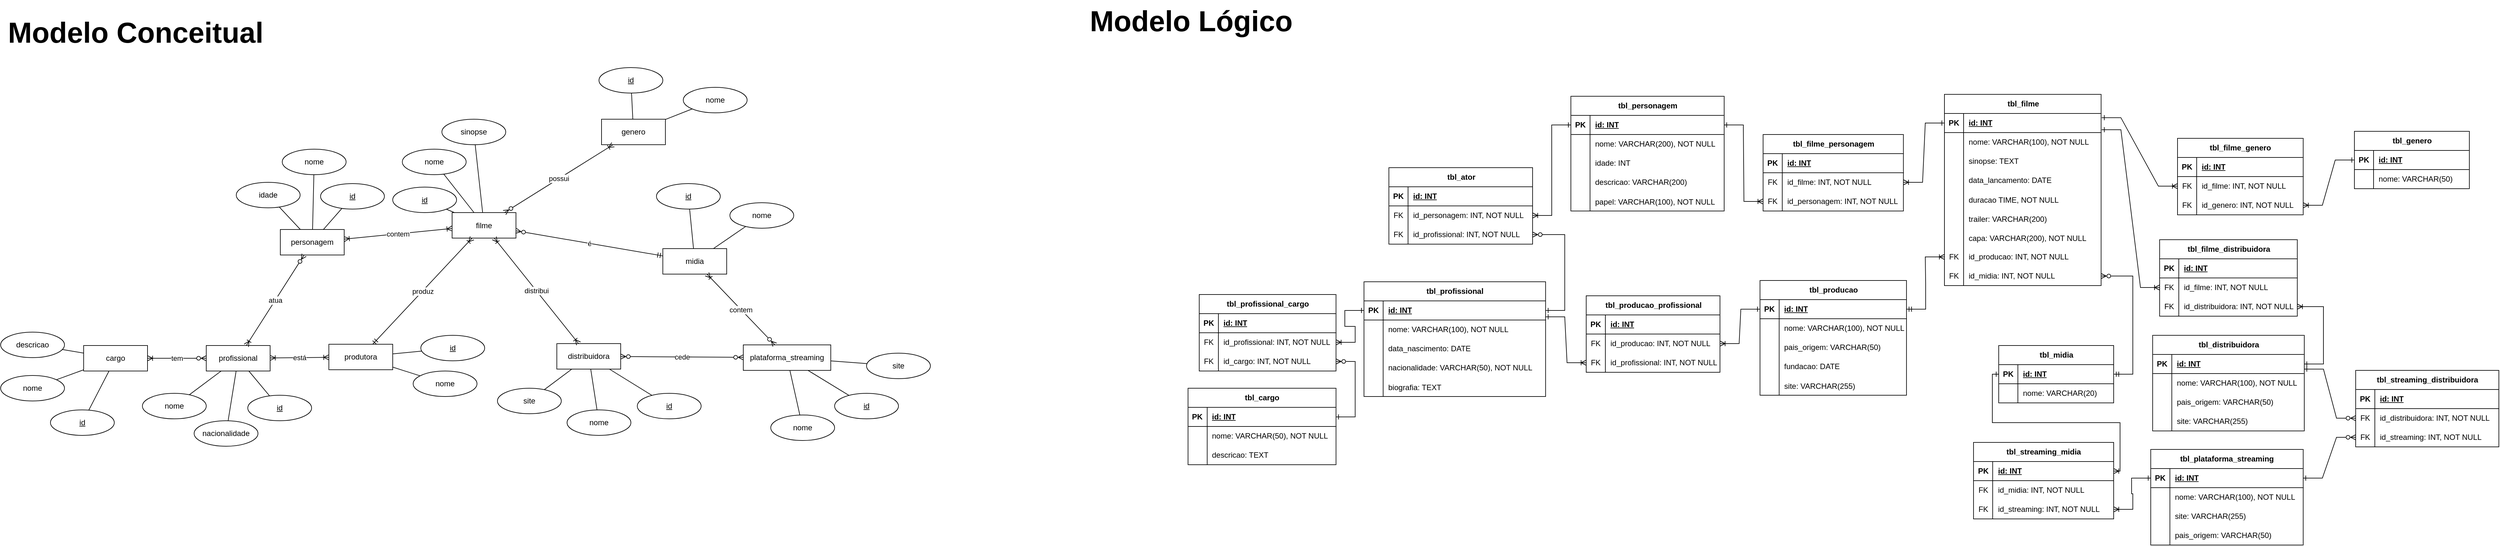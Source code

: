 <mxfile version="28.0.6">
  <diagram name="Página-1" id="I-7i-WtJHylYiYFPQm8o">
    <mxGraphModel dx="1304" dy="670" grid="0" gridSize="10" guides="1" tooltips="1" connect="1" arrows="1" fold="1" page="1" pageScale="1" pageWidth="4681" pageHeight="3300" math="0" shadow="0">
      <root>
        <mxCell id="0" />
        <mxCell id="1" parent="0" />
        <mxCell id="8UmoSVPX2Ag410WzAP6h-1" value="filme" style="whiteSpace=wrap;html=1;align=center;" parent="1" vertex="1">
          <mxGeometry x="764" y="633.5" width="100" height="40" as="geometry" />
        </mxCell>
        <mxCell id="8UmoSVPX2Ag410WzAP6h-3" value="genero" style="whiteSpace=wrap;html=1;align=center;" parent="1" vertex="1">
          <mxGeometry x="998" y="487" width="100" height="40" as="geometry" />
        </mxCell>
        <mxCell id="8UmoSVPX2Ag410WzAP6h-4" value="id" style="ellipse;whiteSpace=wrap;html=1;align=center;fontStyle=4;" parent="1" vertex="1">
          <mxGeometry x="671" y="593.5" width="100" height="40" as="geometry" />
        </mxCell>
        <mxCell id="8UmoSVPX2Ag410WzAP6h-6" value="id" style="ellipse;whiteSpace=wrap;html=1;align=center;fontStyle=4;" parent="1" vertex="1">
          <mxGeometry x="994" y="406" width="100" height="40" as="geometry" />
        </mxCell>
        <mxCell id="8UmoSVPX2Ag410WzAP6h-7" value="nome" style="ellipse;whiteSpace=wrap;html=1;align=center;" parent="1" vertex="1">
          <mxGeometry x="498" y="534" width="100" height="40" as="geometry" />
        </mxCell>
        <mxCell id="8UmoSVPX2Ag410WzAP6h-8" value="" style="endArrow=none;html=1;rounded=0;" parent="1" source="8UmoSVPX2Ag410WzAP6h-6" target="8UmoSVPX2Ag410WzAP6h-3" edge="1">
          <mxGeometry relative="1" as="geometry">
            <mxPoint x="1076" y="682" as="sourcePoint" />
            <mxPoint x="1236" y="682" as="targetPoint" />
          </mxGeometry>
        </mxCell>
        <mxCell id="8UmoSVPX2Ag410WzAP6h-9" value="nome" style="ellipse;whiteSpace=wrap;html=1;align=center;" parent="1" vertex="1">
          <mxGeometry x="686" y="534" width="100" height="40" as="geometry" />
        </mxCell>
        <mxCell id="8UmoSVPX2Ag410WzAP6h-10" value="sinopse" style="ellipse;whiteSpace=wrap;html=1;align=center;" parent="1" vertex="1">
          <mxGeometry x="748" y="487" width="100" height="40" as="geometry" />
        </mxCell>
        <mxCell id="8UmoSVPX2Ag410WzAP6h-11" value="" style="endArrow=none;html=1;rounded=0;" parent="1" source="8UmoSVPX2Ag410WzAP6h-4" target="8UmoSVPX2Ag410WzAP6h-1" edge="1">
          <mxGeometry relative="1" as="geometry">
            <mxPoint x="833" y="803.5" as="sourcePoint" />
            <mxPoint x="993" y="803.5" as="targetPoint" />
          </mxGeometry>
        </mxCell>
        <mxCell id="8UmoSVPX2Ag410WzAP6h-12" value="" style="endArrow=none;html=1;rounded=0;" parent="1" source="8UmoSVPX2Ag410WzAP6h-9" target="8UmoSVPX2Ag410WzAP6h-1" edge="1">
          <mxGeometry relative="1" as="geometry">
            <mxPoint x="786" y="795.5" as="sourcePoint" />
            <mxPoint x="946" y="795.5" as="targetPoint" />
          </mxGeometry>
        </mxCell>
        <mxCell id="8UmoSVPX2Ag410WzAP6h-13" value="" style="endArrow=none;html=1;rounded=0;" parent="1" source="8UmoSVPX2Ag410WzAP6h-10" target="8UmoSVPX2Ag410WzAP6h-1" edge="1">
          <mxGeometry relative="1" as="geometry">
            <mxPoint x="814" y="795.5" as="sourcePoint" />
            <mxPoint x="974" y="795.5" as="targetPoint" />
          </mxGeometry>
        </mxCell>
        <mxCell id="8UmoSVPX2Ag410WzAP6h-16" value="nome" style="ellipse;whiteSpace=wrap;html=1;align=center;" parent="1" vertex="1">
          <mxGeometry x="1126" y="437" width="100" height="40" as="geometry" />
        </mxCell>
        <mxCell id="8UmoSVPX2Ag410WzAP6h-17" value="possui" style="endArrow=ERzeroToMany;html=1;rounded=0;startArrow=ERoneToMany;startFill=0;endFill=0;" parent="1" source="8UmoSVPX2Ag410WzAP6h-3" target="8UmoSVPX2Ag410WzAP6h-1" edge="1">
          <mxGeometry relative="1" as="geometry">
            <mxPoint x="676" y="767" as="sourcePoint" />
            <mxPoint x="836" y="767" as="targetPoint" />
          </mxGeometry>
        </mxCell>
        <mxCell id="8UmoSVPX2Ag410WzAP6h-19" value="" style="endArrow=none;html=1;rounded=0;" parent="1" source="8UmoSVPX2Ag410WzAP6h-16" target="8UmoSVPX2Ag410WzAP6h-3" edge="1">
          <mxGeometry relative="1" as="geometry">
            <mxPoint x="974" y="589" as="sourcePoint" />
            <mxPoint x="1134" y="589" as="targetPoint" />
          </mxGeometry>
        </mxCell>
        <mxCell id="8UmoSVPX2Ag410WzAP6h-20" value="produtora" style="whiteSpace=wrap;html=1;align=center;" parent="1" vertex="1">
          <mxGeometry x="571" y="840" width="100" height="40" as="geometry" />
        </mxCell>
        <mxCell id="8UmoSVPX2Ag410WzAP6h-21" value="está" style="endArrow=ERoneToMany;html=1;rounded=0;endFill=0;startArrow=ERoneToMany;startFill=0;" parent="1" source="8UmoSVPX2Ag410WzAP6h-40" target="8UmoSVPX2Ag410WzAP6h-20" edge="1">
          <mxGeometry relative="1" as="geometry">
            <mxPoint x="458" y="1037" as="sourcePoint" />
            <mxPoint x="618" y="1037" as="targetPoint" />
          </mxGeometry>
        </mxCell>
        <mxCell id="8UmoSVPX2Ag410WzAP6h-23" value="plataforma_streaming" style="whiteSpace=wrap;html=1;align=center;" parent="1" vertex="1">
          <mxGeometry x="1220" y="841" width="137" height="40" as="geometry" />
        </mxCell>
        <mxCell id="8UmoSVPX2Ag410WzAP6h-24" value="personagem" style="whiteSpace=wrap;html=1;align=center;" parent="1" vertex="1">
          <mxGeometry x="495" y="660" width="100" height="40" as="geometry" />
        </mxCell>
        <mxCell id="8UmoSVPX2Ag410WzAP6h-26" value="distribuidora" style="whiteSpace=wrap;html=1;align=center;" parent="1" vertex="1">
          <mxGeometry x="928" y="839" width="100" height="40" as="geometry" />
        </mxCell>
        <mxCell id="8UmoSVPX2Ag410WzAP6h-39" value="cargo" style="whiteSpace=wrap;html=1;align=center;" parent="1" vertex="1">
          <mxGeometry x="187" y="842" width="100" height="40" as="geometry" />
        </mxCell>
        <mxCell id="8UmoSVPX2Ag410WzAP6h-40" value="profissional" style="whiteSpace=wrap;html=1;align=center;" parent="1" vertex="1">
          <mxGeometry x="379" y="842" width="100" height="40" as="geometry" />
        </mxCell>
        <mxCell id="8UmoSVPX2Ag410WzAP6h-41" value="tem" style="endArrow=ERzeroToMany;html=1;rounded=0;startArrow=ERoneToMany;startFill=0;endFill=0;" parent="1" source="8UmoSVPX2Ag410WzAP6h-39" target="8UmoSVPX2Ag410WzAP6h-40" edge="1">
          <mxGeometry relative="1" as="geometry">
            <mxPoint x="334" y="959" as="sourcePoint" />
            <mxPoint x="494" y="959" as="targetPoint" />
          </mxGeometry>
        </mxCell>
        <mxCell id="8UmoSVPX2Ag410WzAP6h-42" value="contem" style="endArrow=ERoneToMany;html=1;rounded=0;endFill=0;startArrow=ERoneToMany;startFill=0;" parent="1" source="8UmoSVPX2Ag410WzAP6h-1" target="8UmoSVPX2Ag410WzAP6h-24" edge="1">
          <mxGeometry relative="1" as="geometry">
            <mxPoint x="936" y="798" as="sourcePoint" />
            <mxPoint x="1096" y="798" as="targetPoint" />
          </mxGeometry>
        </mxCell>
        <mxCell id="8UmoSVPX2Ag410WzAP6h-45" value="atua" style="endArrow=ERzeroToMany;html=1;rounded=0;startArrow=ERoneToMany;startFill=0;endFill=0;" parent="1" source="8UmoSVPX2Ag410WzAP6h-40" target="8UmoSVPX2Ag410WzAP6h-24" edge="1">
          <mxGeometry relative="1" as="geometry">
            <mxPoint x="338" y="680" as="sourcePoint" />
            <mxPoint x="461" y="755" as="targetPoint" />
          </mxGeometry>
        </mxCell>
        <mxCell id="8UmoSVPX2Ag410WzAP6h-46" value="cede" style="endArrow=ERzeroToMany;html=1;rounded=0;endFill=0;startArrow=ERzeroToMany;startFill=0;" parent="1" source="8UmoSVPX2Ag410WzAP6h-26" target="8UmoSVPX2Ag410WzAP6h-23" edge="1">
          <mxGeometry relative="1" as="geometry">
            <mxPoint x="1042" y="790" as="sourcePoint" />
            <mxPoint x="1206" y="792" as="targetPoint" />
          </mxGeometry>
        </mxCell>
        <mxCell id="8UmoSVPX2Ag410WzAP6h-47" value="distribui" style="endArrow=ERoneToMany;html=1;rounded=0;startArrow=ERoneToMany;startFill=0;endFill=0;" parent="1" source="8UmoSVPX2Ag410WzAP6h-1" target="8UmoSVPX2Ag410WzAP6h-26" edge="1">
          <mxGeometry relative="1" as="geometry">
            <mxPoint x="837" y="779" as="sourcePoint" />
            <mxPoint x="997" y="779" as="targetPoint" />
          </mxGeometry>
        </mxCell>
        <mxCell id="8UmoSVPX2Ag410WzAP6h-48" value="produz" style="endArrow=ERoneToMany;html=1;rounded=0;startArrow=ERmandOne;startFill=0;endFill=0;" parent="1" source="8UmoSVPX2Ag410WzAP6h-20" target="8UmoSVPX2Ag410WzAP6h-1" edge="1">
          <mxGeometry relative="1" as="geometry">
            <mxPoint x="656" y="792" as="sourcePoint" />
            <mxPoint x="816" y="792" as="targetPoint" />
          </mxGeometry>
        </mxCell>
        <mxCell id="8UmoSVPX2Ag410WzAP6h-49" value="id" style="ellipse;whiteSpace=wrap;html=1;align=center;fontStyle=4;" parent="1" vertex="1">
          <mxGeometry x="558" y="588" width="100" height="40" as="geometry" />
        </mxCell>
        <mxCell id="8UmoSVPX2Ag410WzAP6h-51" value="id" style="ellipse;whiteSpace=wrap;html=1;align=center;fontStyle=4;" parent="1" vertex="1">
          <mxGeometry x="135" y="943" width="100" height="40" as="geometry" />
        </mxCell>
        <mxCell id="8UmoSVPX2Ag410WzAP6h-52" value="id" style="ellipse;whiteSpace=wrap;html=1;align=center;fontStyle=4;" parent="1" vertex="1">
          <mxGeometry x="444" y="920" width="100" height="40" as="geometry" />
        </mxCell>
        <mxCell id="8UmoSVPX2Ag410WzAP6h-53" value="id" style="ellipse;whiteSpace=wrap;html=1;align=center;fontStyle=4;" parent="1" vertex="1">
          <mxGeometry x="715" y="826" width="100" height="40" as="geometry" />
        </mxCell>
        <mxCell id="8UmoSVPX2Ag410WzAP6h-54" value="id" style="ellipse;whiteSpace=wrap;html=1;align=center;fontStyle=4;" parent="1" vertex="1">
          <mxGeometry x="1054" y="917" width="100" height="40" as="geometry" />
        </mxCell>
        <mxCell id="8UmoSVPX2Ag410WzAP6h-55" value="id" style="ellipse;whiteSpace=wrap;html=1;align=center;fontStyle=4;" parent="1" vertex="1">
          <mxGeometry x="1363" y="917" width="100" height="40" as="geometry" />
        </mxCell>
        <mxCell id="8UmoSVPX2Ag410WzAP6h-56" value="" style="endArrow=none;html=1;rounded=0;" parent="1" source="8UmoSVPX2Ag410WzAP6h-51" target="8UmoSVPX2Ag410WzAP6h-39" edge="1">
          <mxGeometry relative="1" as="geometry">
            <mxPoint x="221" y="1020" as="sourcePoint" />
            <mxPoint x="381" y="1020" as="targetPoint" />
          </mxGeometry>
        </mxCell>
        <mxCell id="8UmoSVPX2Ag410WzAP6h-58" value="" style="endArrow=none;html=1;rounded=0;" parent="1" source="8UmoSVPX2Ag410WzAP6h-40" target="8UmoSVPX2Ag410WzAP6h-76" edge="1">
          <mxGeometry relative="1" as="geometry">
            <mxPoint x="261" y="1076" as="sourcePoint" />
            <mxPoint x="421" y="1076" as="targetPoint" />
          </mxGeometry>
        </mxCell>
        <mxCell id="8UmoSVPX2Ag410WzAP6h-59" value="" style="endArrow=none;html=1;rounded=0;" parent="1" source="8UmoSVPX2Ag410WzAP6h-40" target="8UmoSVPX2Ag410WzAP6h-52" edge="1">
          <mxGeometry relative="1" as="geometry">
            <mxPoint x="327" y="956" as="sourcePoint" />
            <mxPoint x="487" y="956" as="targetPoint" />
          </mxGeometry>
        </mxCell>
        <mxCell id="8UmoSVPX2Ag410WzAP6h-60" value="" style="endArrow=none;html=1;rounded=0;" parent="1" source="8UmoSVPX2Ag410WzAP6h-20" target="8UmoSVPX2Ag410WzAP6h-53" edge="1">
          <mxGeometry relative="1" as="geometry">
            <mxPoint x="491" y="1002" as="sourcePoint" />
            <mxPoint x="651" y="1002" as="targetPoint" />
          </mxGeometry>
        </mxCell>
        <mxCell id="8UmoSVPX2Ag410WzAP6h-61" value="" style="endArrow=none;html=1;rounded=0;" parent="1" source="8UmoSVPX2Ag410WzAP6h-26" target="8UmoSVPX2Ag410WzAP6h-54" edge="1">
          <mxGeometry relative="1" as="geometry">
            <mxPoint x="923" y="1033" as="sourcePoint" />
            <mxPoint x="1083" y="1033" as="targetPoint" />
          </mxGeometry>
        </mxCell>
        <mxCell id="8UmoSVPX2Ag410WzAP6h-62" value="" style="endArrow=none;html=1;rounded=0;" parent="1" source="8UmoSVPX2Ag410WzAP6h-23" target="8UmoSVPX2Ag410WzAP6h-55" edge="1">
          <mxGeometry relative="1" as="geometry">
            <mxPoint x="1195" y="999" as="sourcePoint" />
            <mxPoint x="1355" y="999" as="targetPoint" />
          </mxGeometry>
        </mxCell>
        <mxCell id="8UmoSVPX2Ag410WzAP6h-63" value="idade" style="ellipse;whiteSpace=wrap;html=1;align=center;" parent="1" vertex="1">
          <mxGeometry x="426" y="586" width="100" height="40" as="geometry" />
        </mxCell>
        <mxCell id="8UmoSVPX2Ag410WzAP6h-66" value="nome" style="ellipse;whiteSpace=wrap;html=1;align=center;" parent="1" vertex="1">
          <mxGeometry x="57" y="889" width="100" height="40" as="geometry" />
        </mxCell>
        <mxCell id="8UmoSVPX2Ag410WzAP6h-67" value="" style="endArrow=none;html=1;rounded=0;" parent="1" source="8UmoSVPX2Ag410WzAP6h-66" target="8UmoSVPX2Ag410WzAP6h-39" edge="1">
          <mxGeometry relative="1" as="geometry">
            <mxPoint x="193" y="789" as="sourcePoint" />
            <mxPoint x="353" y="789" as="targetPoint" />
          </mxGeometry>
        </mxCell>
        <mxCell id="8UmoSVPX2Ag410WzAP6h-68" value="" style="endArrow=none;html=1;rounded=0;" parent="1" source="8UmoSVPX2Ag410WzAP6h-73" target="8UmoSVPX2Ag410WzAP6h-39" edge="1">
          <mxGeometry relative="1" as="geometry">
            <mxPoint x="235" y="796" as="sourcePoint" />
            <mxPoint x="395" y="796" as="targetPoint" />
          </mxGeometry>
        </mxCell>
        <mxCell id="8UmoSVPX2Ag410WzAP6h-73" value="descricao" style="ellipse;whiteSpace=wrap;html=1;align=center;" parent="1" vertex="1">
          <mxGeometry x="57" y="821" width="100" height="40" as="geometry" />
        </mxCell>
        <mxCell id="8UmoSVPX2Ag410WzAP6h-74" value="nome" style="ellipse;whiteSpace=wrap;html=1;align=center;" parent="1" vertex="1">
          <mxGeometry x="279" y="917" width="100" height="40" as="geometry" />
        </mxCell>
        <mxCell id="8UmoSVPX2Ag410WzAP6h-75" value="" style="endArrow=none;html=1;rounded=0;" parent="1" source="8UmoSVPX2Ag410WzAP6h-74" target="8UmoSVPX2Ag410WzAP6h-40" edge="1">
          <mxGeometry relative="1" as="geometry">
            <mxPoint x="316" y="1048" as="sourcePoint" />
            <mxPoint x="476" y="1048" as="targetPoint" />
          </mxGeometry>
        </mxCell>
        <mxCell id="8UmoSVPX2Ag410WzAP6h-76" value="nacionalidade" style="ellipse;whiteSpace=wrap;html=1;align=center;" parent="1" vertex="1">
          <mxGeometry x="360" y="960" width="100" height="40" as="geometry" />
        </mxCell>
        <mxCell id="8UmoSVPX2Ag410WzAP6h-77" value="nome" style="ellipse;whiteSpace=wrap;html=1;align=center;" parent="1" vertex="1">
          <mxGeometry x="703" y="882" width="100" height="40" as="geometry" />
        </mxCell>
        <mxCell id="8UmoSVPX2Ag410WzAP6h-78" value="" style="endArrow=none;html=1;rounded=0;" parent="1" source="8UmoSVPX2Ag410WzAP6h-20" target="8UmoSVPX2Ag410WzAP6h-77" edge="1">
          <mxGeometry relative="1" as="geometry">
            <mxPoint x="614" y="1001" as="sourcePoint" />
            <mxPoint x="774" y="1001" as="targetPoint" />
          </mxGeometry>
        </mxCell>
        <mxCell id="8UmoSVPX2Ag410WzAP6h-79" value="nome" style="ellipse;whiteSpace=wrap;html=1;align=center;" parent="1" vertex="1">
          <mxGeometry x="944" y="943" width="100" height="40" as="geometry" />
        </mxCell>
        <mxCell id="8UmoSVPX2Ag410WzAP6h-80" value="" style="endArrow=none;html=1;rounded=0;" parent="1" source="8UmoSVPX2Ag410WzAP6h-26" target="8UmoSVPX2Ag410WzAP6h-79" edge="1">
          <mxGeometry relative="1" as="geometry">
            <mxPoint x="682" y="1024" as="sourcePoint" />
            <mxPoint x="725" y="1038" as="targetPoint" />
          </mxGeometry>
        </mxCell>
        <mxCell id="8UmoSVPX2Ag410WzAP6h-81" value="nome" style="ellipse;whiteSpace=wrap;html=1;align=center;" parent="1" vertex="1">
          <mxGeometry x="1263" y="951" width="100" height="40" as="geometry" />
        </mxCell>
        <mxCell id="8UmoSVPX2Ag410WzAP6h-82" value="" style="endArrow=none;html=1;rounded=0;" parent="1" source="8UmoSVPX2Ag410WzAP6h-23" target="8UmoSVPX2Ag410WzAP6h-81" edge="1">
          <mxGeometry relative="1" as="geometry">
            <mxPoint x="1144" y="1104" as="sourcePoint" />
            <mxPoint x="1209" y="1143" as="targetPoint" />
          </mxGeometry>
        </mxCell>
        <mxCell id="8UmoSVPX2Ag410WzAP6h-83" value="site" style="ellipse;whiteSpace=wrap;html=1;align=center;" parent="1" vertex="1">
          <mxGeometry x="1413" y="854" width="100" height="40" as="geometry" />
        </mxCell>
        <mxCell id="8UmoSVPX2Ag410WzAP6h-84" value="" style="endArrow=none;html=1;rounded=0;" parent="1" source="8UmoSVPX2Ag410WzAP6h-23" target="8UmoSVPX2Ag410WzAP6h-83" edge="1">
          <mxGeometry relative="1" as="geometry">
            <mxPoint x="1441" y="752" as="sourcePoint" />
            <mxPoint x="1506" y="791" as="targetPoint" />
          </mxGeometry>
        </mxCell>
        <mxCell id="8UmoSVPX2Ag410WzAP6h-85" value="" style="endArrow=none;html=1;rounded=0;" parent="1" source="8UmoSVPX2Ag410WzAP6h-63" target="8UmoSVPX2Ag410WzAP6h-24" edge="1">
          <mxGeometry relative="1" as="geometry">
            <mxPoint x="280" y="713" as="sourcePoint" />
            <mxPoint x="440" y="713" as="targetPoint" />
          </mxGeometry>
        </mxCell>
        <mxCell id="8UmoSVPX2Ag410WzAP6h-87" value="" style="endArrow=none;html=1;rounded=0;" parent="1" source="8UmoSVPX2Ag410WzAP6h-7" target="8UmoSVPX2Ag410WzAP6h-24" edge="1">
          <mxGeometry relative="1" as="geometry">
            <mxPoint x="235" y="597" as="sourcePoint" />
            <mxPoint x="395" y="597" as="targetPoint" />
          </mxGeometry>
        </mxCell>
        <mxCell id="8UmoSVPX2Ag410WzAP6h-88" value="" style="endArrow=none;html=1;rounded=0;" parent="1" source="8UmoSVPX2Ag410WzAP6h-49" target="8UmoSVPX2Ag410WzAP6h-24" edge="1">
          <mxGeometry relative="1" as="geometry">
            <mxPoint x="267" y="626" as="sourcePoint" />
            <mxPoint x="427" y="626" as="targetPoint" />
          </mxGeometry>
        </mxCell>
        <mxCell id="8UmoSVPX2Ag410WzAP6h-89" value="&lt;font style=&quot;font-size: 45px;&quot;&gt;&lt;b&gt;Modelo Conceitual&lt;/b&gt;&lt;/font&gt;" style="text;html=1;align=center;verticalAlign=middle;resizable=0;points=[];autosize=1;strokeColor=none;fillColor=none;" parent="1" vertex="1">
          <mxGeometry x="59" y="318" width="418" height="66" as="geometry" />
        </mxCell>
        <mxCell id="8UmoSVPX2Ag410WzAP6h-90" value="&lt;font style=&quot;font-size: 45px;&quot;&gt;&lt;b&gt;Modelo Lógico&lt;/b&gt;&lt;/font&gt;" style="text;html=1;align=center;verticalAlign=middle;resizable=0;points=[];autosize=1;strokeColor=none;fillColor=none;" parent="1" vertex="1">
          <mxGeometry x="1753" y="300" width="335" height="66" as="geometry" />
        </mxCell>
        <mxCell id="8UmoSVPX2Ag410WzAP6h-91" value="tbl_filme" style="shape=table;startSize=30;container=1;collapsible=1;childLayout=tableLayout;fixedRows=1;rowLines=0;fontStyle=1;align=center;resizeLast=1;html=1;" parent="1" vertex="1">
          <mxGeometry x="3101" y="448" width="245.333" height="300" as="geometry" />
        </mxCell>
        <mxCell id="8UmoSVPX2Ag410WzAP6h-92" value="" style="shape=tableRow;horizontal=0;startSize=0;swimlaneHead=0;swimlaneBody=0;fillColor=none;collapsible=0;dropTarget=0;points=[[0,0.5],[1,0.5]];portConstraint=eastwest;top=0;left=0;right=0;bottom=1;" parent="8UmoSVPX2Ag410WzAP6h-91" vertex="1">
          <mxGeometry y="30" width="245.333" height="30" as="geometry" />
        </mxCell>
        <mxCell id="8UmoSVPX2Ag410WzAP6h-93" value="PK" style="shape=partialRectangle;connectable=0;fillColor=none;top=0;left=0;bottom=0;right=0;fontStyle=1;overflow=hidden;whiteSpace=wrap;html=1;" parent="8UmoSVPX2Ag410WzAP6h-92" vertex="1">
          <mxGeometry width="30" height="30" as="geometry">
            <mxRectangle width="30" height="30" as="alternateBounds" />
          </mxGeometry>
        </mxCell>
        <mxCell id="8UmoSVPX2Ag410WzAP6h-94" value="id: INT" style="shape=partialRectangle;connectable=0;fillColor=none;top=0;left=0;bottom=0;right=0;align=left;spacingLeft=6;fontStyle=5;overflow=hidden;whiteSpace=wrap;html=1;" parent="8UmoSVPX2Ag410WzAP6h-92" vertex="1">
          <mxGeometry x="30" width="215.333" height="30" as="geometry">
            <mxRectangle width="215.333" height="30" as="alternateBounds" />
          </mxGeometry>
        </mxCell>
        <mxCell id="8UmoSVPX2Ag410WzAP6h-95" value="" style="shape=tableRow;horizontal=0;startSize=0;swimlaneHead=0;swimlaneBody=0;fillColor=none;collapsible=0;dropTarget=0;points=[[0,0.5],[1,0.5]];portConstraint=eastwest;top=0;left=0;right=0;bottom=0;" parent="8UmoSVPX2Ag410WzAP6h-91" vertex="1">
          <mxGeometry y="60" width="245.333" height="30" as="geometry" />
        </mxCell>
        <mxCell id="8UmoSVPX2Ag410WzAP6h-96" value="" style="shape=partialRectangle;connectable=0;fillColor=none;top=0;left=0;bottom=0;right=0;editable=1;overflow=hidden;whiteSpace=wrap;html=1;" parent="8UmoSVPX2Ag410WzAP6h-95" vertex="1">
          <mxGeometry width="30" height="30" as="geometry">
            <mxRectangle width="30" height="30" as="alternateBounds" />
          </mxGeometry>
        </mxCell>
        <mxCell id="8UmoSVPX2Ag410WzAP6h-97" value="nome: VARCHAR(100), NOT NULL" style="shape=partialRectangle;connectable=0;fillColor=none;top=0;left=0;bottom=0;right=0;align=left;spacingLeft=6;overflow=hidden;whiteSpace=wrap;html=1;" parent="8UmoSVPX2Ag410WzAP6h-95" vertex="1">
          <mxGeometry x="30" width="215.333" height="30" as="geometry">
            <mxRectangle width="215.333" height="30" as="alternateBounds" />
          </mxGeometry>
        </mxCell>
        <mxCell id="8UmoSVPX2Ag410WzAP6h-98" value="" style="shape=tableRow;horizontal=0;startSize=0;swimlaneHead=0;swimlaneBody=0;fillColor=none;collapsible=0;dropTarget=0;points=[[0,0.5],[1,0.5]];portConstraint=eastwest;top=0;left=0;right=0;bottom=0;" parent="8UmoSVPX2Ag410WzAP6h-91" vertex="1">
          <mxGeometry y="90" width="245.333" height="30" as="geometry" />
        </mxCell>
        <mxCell id="8UmoSVPX2Ag410WzAP6h-99" value="" style="shape=partialRectangle;connectable=0;fillColor=none;top=0;left=0;bottom=0;right=0;editable=1;overflow=hidden;whiteSpace=wrap;html=1;" parent="8UmoSVPX2Ag410WzAP6h-98" vertex="1">
          <mxGeometry width="30" height="30" as="geometry">
            <mxRectangle width="30" height="30" as="alternateBounds" />
          </mxGeometry>
        </mxCell>
        <mxCell id="8UmoSVPX2Ag410WzAP6h-100" value="sinopse: TEXT" style="shape=partialRectangle;connectable=0;fillColor=none;top=0;left=0;bottom=0;right=0;align=left;spacingLeft=6;overflow=hidden;whiteSpace=wrap;html=1;" parent="8UmoSVPX2Ag410WzAP6h-98" vertex="1">
          <mxGeometry x="30" width="215.333" height="30" as="geometry">
            <mxRectangle width="215.333" height="30" as="alternateBounds" />
          </mxGeometry>
        </mxCell>
        <mxCell id="8UmoSVPX2Ag410WzAP6h-101" value="" style="shape=tableRow;horizontal=0;startSize=0;swimlaneHead=0;swimlaneBody=0;fillColor=none;collapsible=0;dropTarget=0;points=[[0,0.5],[1,0.5]];portConstraint=eastwest;top=0;left=0;right=0;bottom=0;" parent="8UmoSVPX2Ag410WzAP6h-91" vertex="1">
          <mxGeometry y="120" width="245.333" height="30" as="geometry" />
        </mxCell>
        <mxCell id="8UmoSVPX2Ag410WzAP6h-102" value="" style="shape=partialRectangle;connectable=0;fillColor=none;top=0;left=0;bottom=0;right=0;editable=1;overflow=hidden;whiteSpace=wrap;html=1;" parent="8UmoSVPX2Ag410WzAP6h-101" vertex="1">
          <mxGeometry width="30" height="30" as="geometry">
            <mxRectangle width="30" height="30" as="alternateBounds" />
          </mxGeometry>
        </mxCell>
        <mxCell id="8UmoSVPX2Ag410WzAP6h-103" value="data_lancamento: DATE" style="shape=partialRectangle;connectable=0;fillColor=none;top=0;left=0;bottom=0;right=0;align=left;spacingLeft=6;overflow=hidden;whiteSpace=wrap;html=1;" parent="8UmoSVPX2Ag410WzAP6h-101" vertex="1">
          <mxGeometry x="30" width="215.333" height="30" as="geometry">
            <mxRectangle width="215.333" height="30" as="alternateBounds" />
          </mxGeometry>
        </mxCell>
        <mxCell id="8UmoSVPX2Ag410WzAP6h-109" value="" style="shape=tableRow;horizontal=0;startSize=0;swimlaneHead=0;swimlaneBody=0;fillColor=none;collapsible=0;dropTarget=0;points=[[0,0.5],[1,0.5]];portConstraint=eastwest;top=0;left=0;right=0;bottom=0;" parent="8UmoSVPX2Ag410WzAP6h-91" vertex="1">
          <mxGeometry y="150" width="245.333" height="30" as="geometry" />
        </mxCell>
        <mxCell id="8UmoSVPX2Ag410WzAP6h-110" value="" style="shape=partialRectangle;connectable=0;fillColor=none;top=0;left=0;bottom=0;right=0;editable=1;overflow=hidden;" parent="8UmoSVPX2Ag410WzAP6h-109" vertex="1">
          <mxGeometry width="30" height="30" as="geometry">
            <mxRectangle width="30" height="30" as="alternateBounds" />
          </mxGeometry>
        </mxCell>
        <mxCell id="8UmoSVPX2Ag410WzAP6h-111" value="duracao TIME, NOT NULL" style="shape=partialRectangle;connectable=0;fillColor=none;top=0;left=0;bottom=0;right=0;align=left;spacingLeft=6;overflow=hidden;" parent="8UmoSVPX2Ag410WzAP6h-109" vertex="1">
          <mxGeometry x="30" width="215.333" height="30" as="geometry">
            <mxRectangle width="215.333" height="30" as="alternateBounds" />
          </mxGeometry>
        </mxCell>
        <mxCell id="8UmoSVPX2Ag410WzAP6h-113" value="" style="shape=tableRow;horizontal=0;startSize=0;swimlaneHead=0;swimlaneBody=0;fillColor=none;collapsible=0;dropTarget=0;points=[[0,0.5],[1,0.5]];portConstraint=eastwest;top=0;left=0;right=0;bottom=0;" parent="8UmoSVPX2Ag410WzAP6h-91" vertex="1">
          <mxGeometry y="180" width="245.333" height="30" as="geometry" />
        </mxCell>
        <mxCell id="8UmoSVPX2Ag410WzAP6h-114" value="" style="shape=partialRectangle;connectable=0;fillColor=none;top=0;left=0;bottom=0;right=0;editable=1;overflow=hidden;" parent="8UmoSVPX2Ag410WzAP6h-113" vertex="1">
          <mxGeometry width="30" height="30" as="geometry">
            <mxRectangle width="30" height="30" as="alternateBounds" />
          </mxGeometry>
        </mxCell>
        <mxCell id="8UmoSVPX2Ag410WzAP6h-115" value="trailer: VARCHAR(200)" style="shape=partialRectangle;connectable=0;fillColor=none;top=0;left=0;bottom=0;right=0;align=left;spacingLeft=6;overflow=hidden;" parent="8UmoSVPX2Ag410WzAP6h-113" vertex="1">
          <mxGeometry x="30" width="215.333" height="30" as="geometry">
            <mxRectangle width="215.333" height="30" as="alternateBounds" />
          </mxGeometry>
        </mxCell>
        <mxCell id="8UmoSVPX2Ag410WzAP6h-105" value="" style="shape=tableRow;horizontal=0;startSize=0;swimlaneHead=0;swimlaneBody=0;fillColor=none;collapsible=0;dropTarget=0;points=[[0,0.5],[1,0.5]];portConstraint=eastwest;top=0;left=0;right=0;bottom=0;" parent="8UmoSVPX2Ag410WzAP6h-91" vertex="1">
          <mxGeometry y="210" width="245.333" height="30" as="geometry" />
        </mxCell>
        <mxCell id="8UmoSVPX2Ag410WzAP6h-106" value="" style="shape=partialRectangle;connectable=0;fillColor=none;top=0;left=0;bottom=0;right=0;editable=1;overflow=hidden;" parent="8UmoSVPX2Ag410WzAP6h-105" vertex="1">
          <mxGeometry width="30" height="30" as="geometry">
            <mxRectangle width="30" height="30" as="alternateBounds" />
          </mxGeometry>
        </mxCell>
        <mxCell id="8UmoSVPX2Ag410WzAP6h-107" value="capa: VARCHAR(200), NOT NULL" style="shape=partialRectangle;connectable=0;fillColor=none;top=0;left=0;bottom=0;right=0;align=left;spacingLeft=6;overflow=hidden;" parent="8UmoSVPX2Ag410WzAP6h-105" vertex="1">
          <mxGeometry x="30" width="215.333" height="30" as="geometry">
            <mxRectangle width="215.333" height="30" as="alternateBounds" />
          </mxGeometry>
        </mxCell>
        <mxCell id="8UmoSVPX2Ag410WzAP6h-400" value="" style="shape=tableRow;horizontal=0;startSize=0;swimlaneHead=0;swimlaneBody=0;fillColor=none;collapsible=0;dropTarget=0;points=[[0,0.5],[1,0.5]];portConstraint=eastwest;top=0;left=0;right=0;bottom=0;" parent="8UmoSVPX2Ag410WzAP6h-91" vertex="1">
          <mxGeometry y="240" width="245.333" height="30" as="geometry" />
        </mxCell>
        <mxCell id="8UmoSVPX2Ag410WzAP6h-401" value="FK" style="shape=partialRectangle;connectable=0;fillColor=none;top=0;left=0;bottom=0;right=0;fontStyle=0;overflow=hidden;whiteSpace=wrap;html=1;" parent="8UmoSVPX2Ag410WzAP6h-400" vertex="1">
          <mxGeometry width="30" height="30" as="geometry">
            <mxRectangle width="30" height="30" as="alternateBounds" />
          </mxGeometry>
        </mxCell>
        <mxCell id="8UmoSVPX2Ag410WzAP6h-402" value="id_producao: INT, NOT NULL" style="shape=partialRectangle;connectable=0;fillColor=none;top=0;left=0;bottom=0;right=0;align=left;spacingLeft=6;fontStyle=0;overflow=hidden;whiteSpace=wrap;html=1;" parent="8UmoSVPX2Ag410WzAP6h-400" vertex="1">
          <mxGeometry x="30" width="215.333" height="30" as="geometry">
            <mxRectangle width="215.333" height="30" as="alternateBounds" />
          </mxGeometry>
        </mxCell>
        <mxCell id="QKPFVHAe18mmnaoQ-rNV-48" value="" style="shape=tableRow;horizontal=0;startSize=0;swimlaneHead=0;swimlaneBody=0;fillColor=none;collapsible=0;dropTarget=0;points=[[0,0.5],[1,0.5]];portConstraint=eastwest;top=0;left=0;right=0;bottom=0;" vertex="1" parent="8UmoSVPX2Ag410WzAP6h-91">
          <mxGeometry y="270" width="245.333" height="30" as="geometry" />
        </mxCell>
        <mxCell id="QKPFVHAe18mmnaoQ-rNV-49" value="FK" style="shape=partialRectangle;connectable=0;fillColor=none;top=0;left=0;bottom=0;right=0;fontStyle=0;overflow=hidden;whiteSpace=wrap;html=1;" vertex="1" parent="QKPFVHAe18mmnaoQ-rNV-48">
          <mxGeometry width="30" height="30" as="geometry">
            <mxRectangle width="30" height="30" as="alternateBounds" />
          </mxGeometry>
        </mxCell>
        <mxCell id="QKPFVHAe18mmnaoQ-rNV-50" value="id_midia: INT, NOT NULL" style="shape=partialRectangle;connectable=0;fillColor=none;top=0;left=0;bottom=0;right=0;align=left;spacingLeft=6;fontStyle=0;overflow=hidden;whiteSpace=wrap;html=1;" vertex="1" parent="QKPFVHAe18mmnaoQ-rNV-48">
          <mxGeometry x="30" width="215.333" height="30" as="geometry">
            <mxRectangle width="215.333" height="30" as="alternateBounds" />
          </mxGeometry>
        </mxCell>
        <mxCell id="8UmoSVPX2Ag410WzAP6h-150" value="tbl_personagem" style="shape=table;startSize=30;container=1;collapsible=1;childLayout=tableLayout;fixedRows=1;rowLines=0;fontStyle=1;align=center;resizeLast=1;html=1;" parent="1" vertex="1">
          <mxGeometry x="2516" y="451" width="240.053" height="180" as="geometry" />
        </mxCell>
        <mxCell id="8UmoSVPX2Ag410WzAP6h-151" value="" style="shape=tableRow;horizontal=0;startSize=0;swimlaneHead=0;swimlaneBody=0;fillColor=none;collapsible=0;dropTarget=0;points=[[0,0.5],[1,0.5]];portConstraint=eastwest;top=0;left=0;right=0;bottom=1;" parent="8UmoSVPX2Ag410WzAP6h-150" vertex="1">
          <mxGeometry y="30" width="240.053" height="30" as="geometry" />
        </mxCell>
        <mxCell id="8UmoSVPX2Ag410WzAP6h-152" value="PK" style="shape=partialRectangle;connectable=0;fillColor=none;top=0;left=0;bottom=0;right=0;fontStyle=1;overflow=hidden;whiteSpace=wrap;html=1;" parent="8UmoSVPX2Ag410WzAP6h-151" vertex="1">
          <mxGeometry width="30" height="30" as="geometry">
            <mxRectangle width="30" height="30" as="alternateBounds" />
          </mxGeometry>
        </mxCell>
        <mxCell id="8UmoSVPX2Ag410WzAP6h-153" value="id: INT" style="shape=partialRectangle;connectable=0;fillColor=none;top=0;left=0;bottom=0;right=0;align=left;spacingLeft=6;fontStyle=5;overflow=hidden;whiteSpace=wrap;html=1;" parent="8UmoSVPX2Ag410WzAP6h-151" vertex="1">
          <mxGeometry x="30" width="210.053" height="30" as="geometry">
            <mxRectangle width="210.053" height="30" as="alternateBounds" />
          </mxGeometry>
        </mxCell>
        <mxCell id="8UmoSVPX2Ag410WzAP6h-154" value="" style="shape=tableRow;horizontal=0;startSize=0;swimlaneHead=0;swimlaneBody=0;fillColor=none;collapsible=0;dropTarget=0;points=[[0,0.5],[1,0.5]];portConstraint=eastwest;top=0;left=0;right=0;bottom=0;" parent="8UmoSVPX2Ag410WzAP6h-150" vertex="1">
          <mxGeometry y="60" width="240.053" height="30" as="geometry" />
        </mxCell>
        <mxCell id="8UmoSVPX2Ag410WzAP6h-155" value="" style="shape=partialRectangle;connectable=0;fillColor=none;top=0;left=0;bottom=0;right=0;editable=1;overflow=hidden;whiteSpace=wrap;html=1;" parent="8UmoSVPX2Ag410WzAP6h-154" vertex="1">
          <mxGeometry width="30" height="30" as="geometry">
            <mxRectangle width="30" height="30" as="alternateBounds" />
          </mxGeometry>
        </mxCell>
        <mxCell id="8UmoSVPX2Ag410WzAP6h-156" value="nome: VARCHAR(200), NOT NULL" style="shape=partialRectangle;connectable=0;fillColor=none;top=0;left=0;bottom=0;right=0;align=left;spacingLeft=6;overflow=hidden;whiteSpace=wrap;html=1;" parent="8UmoSVPX2Ag410WzAP6h-154" vertex="1">
          <mxGeometry x="30" width="210.053" height="30" as="geometry">
            <mxRectangle width="210.053" height="30" as="alternateBounds" />
          </mxGeometry>
        </mxCell>
        <mxCell id="8UmoSVPX2Ag410WzAP6h-157" value="" style="shape=tableRow;horizontal=0;startSize=0;swimlaneHead=0;swimlaneBody=0;fillColor=none;collapsible=0;dropTarget=0;points=[[0,0.5],[1,0.5]];portConstraint=eastwest;top=0;left=0;right=0;bottom=0;" parent="8UmoSVPX2Ag410WzAP6h-150" vertex="1">
          <mxGeometry y="90" width="240.053" height="30" as="geometry" />
        </mxCell>
        <mxCell id="8UmoSVPX2Ag410WzAP6h-158" value="" style="shape=partialRectangle;connectable=0;fillColor=none;top=0;left=0;bottom=0;right=0;editable=1;overflow=hidden;whiteSpace=wrap;html=1;" parent="8UmoSVPX2Ag410WzAP6h-157" vertex="1">
          <mxGeometry width="30" height="30" as="geometry">
            <mxRectangle width="30" height="30" as="alternateBounds" />
          </mxGeometry>
        </mxCell>
        <mxCell id="8UmoSVPX2Ag410WzAP6h-159" value="idade: INT" style="shape=partialRectangle;connectable=0;fillColor=none;top=0;left=0;bottom=0;right=0;align=left;spacingLeft=6;overflow=hidden;whiteSpace=wrap;html=1;" parent="8UmoSVPX2Ag410WzAP6h-157" vertex="1">
          <mxGeometry x="30" width="210.053" height="30" as="geometry">
            <mxRectangle width="210.053" height="30" as="alternateBounds" />
          </mxGeometry>
        </mxCell>
        <mxCell id="8UmoSVPX2Ag410WzAP6h-160" value="" style="shape=tableRow;horizontal=0;startSize=0;swimlaneHead=0;swimlaneBody=0;fillColor=none;collapsible=0;dropTarget=0;points=[[0,0.5],[1,0.5]];portConstraint=eastwest;top=0;left=0;right=0;bottom=0;" parent="8UmoSVPX2Ag410WzAP6h-150" vertex="1">
          <mxGeometry y="120" width="240.053" height="30" as="geometry" />
        </mxCell>
        <mxCell id="8UmoSVPX2Ag410WzAP6h-161" value="" style="shape=partialRectangle;connectable=0;fillColor=none;top=0;left=0;bottom=0;right=0;editable=1;overflow=hidden;whiteSpace=wrap;html=1;" parent="8UmoSVPX2Ag410WzAP6h-160" vertex="1">
          <mxGeometry width="30" height="30" as="geometry">
            <mxRectangle width="30" height="30" as="alternateBounds" />
          </mxGeometry>
        </mxCell>
        <mxCell id="8UmoSVPX2Ag410WzAP6h-162" value="descricao: VARCHAR(200)" style="shape=partialRectangle;connectable=0;fillColor=none;top=0;left=0;bottom=0;right=0;align=left;spacingLeft=6;overflow=hidden;whiteSpace=wrap;html=1;" parent="8UmoSVPX2Ag410WzAP6h-160" vertex="1">
          <mxGeometry x="30" width="210.053" height="30" as="geometry">
            <mxRectangle width="210.053" height="30" as="alternateBounds" />
          </mxGeometry>
        </mxCell>
        <mxCell id="8UmoSVPX2Ag410WzAP6h-163" value="" style="shape=tableRow;horizontal=0;startSize=0;swimlaneHead=0;swimlaneBody=0;fillColor=none;collapsible=0;dropTarget=0;points=[[0,0.5],[1,0.5]];portConstraint=eastwest;top=0;left=0;right=0;bottom=0;" parent="8UmoSVPX2Ag410WzAP6h-150" vertex="1">
          <mxGeometry y="150" width="240.053" height="30" as="geometry" />
        </mxCell>
        <mxCell id="8UmoSVPX2Ag410WzAP6h-164" value="" style="shape=partialRectangle;connectable=0;fillColor=none;top=0;left=0;bottom=0;right=0;editable=1;overflow=hidden;" parent="8UmoSVPX2Ag410WzAP6h-163" vertex="1">
          <mxGeometry width="30" height="30" as="geometry">
            <mxRectangle width="30" height="30" as="alternateBounds" />
          </mxGeometry>
        </mxCell>
        <mxCell id="8UmoSVPX2Ag410WzAP6h-165" value="papel: VARCHAR(100), NOT NULL" style="shape=partialRectangle;connectable=0;fillColor=none;top=0;left=0;bottom=0;right=0;align=left;spacingLeft=6;overflow=hidden;" parent="8UmoSVPX2Ag410WzAP6h-163" vertex="1">
          <mxGeometry x="30" width="210.053" height="30" as="geometry">
            <mxRectangle width="210.053" height="30" as="alternateBounds" />
          </mxGeometry>
        </mxCell>
        <mxCell id="8UmoSVPX2Ag410WzAP6h-191" value="tbl_genero" style="shape=table;startSize=30;container=1;collapsible=1;childLayout=tableLayout;fixedRows=1;rowLines=0;fontStyle=1;align=center;resizeLast=1;html=1;" parent="1" vertex="1">
          <mxGeometry x="3743" y="506" width="180" height="90" as="geometry" />
        </mxCell>
        <mxCell id="8UmoSVPX2Ag410WzAP6h-192" value="" style="shape=tableRow;horizontal=0;startSize=0;swimlaneHead=0;swimlaneBody=0;fillColor=none;collapsible=0;dropTarget=0;points=[[0,0.5],[1,0.5]];portConstraint=eastwest;top=0;left=0;right=0;bottom=1;" parent="8UmoSVPX2Ag410WzAP6h-191" vertex="1">
          <mxGeometry y="30" width="180" height="30" as="geometry" />
        </mxCell>
        <mxCell id="8UmoSVPX2Ag410WzAP6h-193" value="PK" style="shape=partialRectangle;connectable=0;fillColor=none;top=0;left=0;bottom=0;right=0;fontStyle=1;overflow=hidden;whiteSpace=wrap;html=1;" parent="8UmoSVPX2Ag410WzAP6h-192" vertex="1">
          <mxGeometry width="30" height="30" as="geometry">
            <mxRectangle width="30" height="30" as="alternateBounds" />
          </mxGeometry>
        </mxCell>
        <mxCell id="8UmoSVPX2Ag410WzAP6h-194" value="id: INT" style="shape=partialRectangle;connectable=0;fillColor=none;top=0;left=0;bottom=0;right=0;align=left;spacingLeft=6;fontStyle=5;overflow=hidden;whiteSpace=wrap;html=1;" parent="8UmoSVPX2Ag410WzAP6h-192" vertex="1">
          <mxGeometry x="30" width="150" height="30" as="geometry">
            <mxRectangle width="150" height="30" as="alternateBounds" />
          </mxGeometry>
        </mxCell>
        <mxCell id="8UmoSVPX2Ag410WzAP6h-195" value="" style="shape=tableRow;horizontal=0;startSize=0;swimlaneHead=0;swimlaneBody=0;fillColor=none;collapsible=0;dropTarget=0;points=[[0,0.5],[1,0.5]];portConstraint=eastwest;top=0;left=0;right=0;bottom=0;" parent="8UmoSVPX2Ag410WzAP6h-191" vertex="1">
          <mxGeometry y="60" width="180" height="30" as="geometry" />
        </mxCell>
        <mxCell id="8UmoSVPX2Ag410WzAP6h-196" value="" style="shape=partialRectangle;connectable=0;fillColor=none;top=0;left=0;bottom=0;right=0;editable=1;overflow=hidden;whiteSpace=wrap;html=1;" parent="8UmoSVPX2Ag410WzAP6h-195" vertex="1">
          <mxGeometry width="30" height="30" as="geometry">
            <mxRectangle width="30" height="30" as="alternateBounds" />
          </mxGeometry>
        </mxCell>
        <mxCell id="8UmoSVPX2Ag410WzAP6h-197" value="nome: VARCHAR(50)" style="shape=partialRectangle;connectable=0;fillColor=none;top=0;left=0;bottom=0;right=0;align=left;spacingLeft=6;overflow=hidden;whiteSpace=wrap;html=1;" parent="8UmoSVPX2Ag410WzAP6h-195" vertex="1">
          <mxGeometry x="30" width="150" height="30" as="geometry">
            <mxRectangle width="150" height="30" as="alternateBounds" />
          </mxGeometry>
        </mxCell>
        <mxCell id="8UmoSVPX2Ag410WzAP6h-218" value="tbl_distribuidora" style="shape=table;startSize=30;container=1;collapsible=1;childLayout=tableLayout;fixedRows=1;rowLines=0;fontStyle=1;align=center;resizeLast=1;html=1;" parent="1" vertex="1">
          <mxGeometry x="3427.06" y="826" width="237.447" height="150" as="geometry" />
        </mxCell>
        <mxCell id="8UmoSVPX2Ag410WzAP6h-219" value="" style="shape=tableRow;horizontal=0;startSize=0;swimlaneHead=0;swimlaneBody=0;fillColor=none;collapsible=0;dropTarget=0;points=[[0,0.5],[1,0.5]];portConstraint=eastwest;top=0;left=0;right=0;bottom=1;" parent="8UmoSVPX2Ag410WzAP6h-218" vertex="1">
          <mxGeometry y="30" width="237.447" height="30" as="geometry" />
        </mxCell>
        <mxCell id="8UmoSVPX2Ag410WzAP6h-220" value="PK" style="shape=partialRectangle;connectable=0;fillColor=none;top=0;left=0;bottom=0;right=0;fontStyle=1;overflow=hidden;whiteSpace=wrap;html=1;" parent="8UmoSVPX2Ag410WzAP6h-219" vertex="1">
          <mxGeometry width="30" height="30" as="geometry">
            <mxRectangle width="30" height="30" as="alternateBounds" />
          </mxGeometry>
        </mxCell>
        <mxCell id="8UmoSVPX2Ag410WzAP6h-221" value="id: INT" style="shape=partialRectangle;connectable=0;fillColor=none;top=0;left=0;bottom=0;right=0;align=left;spacingLeft=6;fontStyle=5;overflow=hidden;whiteSpace=wrap;html=1;" parent="8UmoSVPX2Ag410WzAP6h-219" vertex="1">
          <mxGeometry x="30" width="207.447" height="30" as="geometry">
            <mxRectangle width="207.447" height="30" as="alternateBounds" />
          </mxGeometry>
        </mxCell>
        <mxCell id="8UmoSVPX2Ag410WzAP6h-222" value="" style="shape=tableRow;horizontal=0;startSize=0;swimlaneHead=0;swimlaneBody=0;fillColor=none;collapsible=0;dropTarget=0;points=[[0,0.5],[1,0.5]];portConstraint=eastwest;top=0;left=0;right=0;bottom=0;" parent="8UmoSVPX2Ag410WzAP6h-218" vertex="1">
          <mxGeometry y="60" width="237.447" height="30" as="geometry" />
        </mxCell>
        <mxCell id="8UmoSVPX2Ag410WzAP6h-223" value="" style="shape=partialRectangle;connectable=0;fillColor=none;top=0;left=0;bottom=0;right=0;editable=1;overflow=hidden;whiteSpace=wrap;html=1;" parent="8UmoSVPX2Ag410WzAP6h-222" vertex="1">
          <mxGeometry width="30" height="30" as="geometry">
            <mxRectangle width="30" height="30" as="alternateBounds" />
          </mxGeometry>
        </mxCell>
        <mxCell id="8UmoSVPX2Ag410WzAP6h-224" value="nome: VARCHAR(100), NOT NULL" style="shape=partialRectangle;connectable=0;fillColor=none;top=0;left=0;bottom=0;right=0;align=left;spacingLeft=6;overflow=hidden;whiteSpace=wrap;html=1;" parent="8UmoSVPX2Ag410WzAP6h-222" vertex="1">
          <mxGeometry x="30" width="207.447" height="30" as="geometry">
            <mxRectangle width="207.447" height="30" as="alternateBounds" />
          </mxGeometry>
        </mxCell>
        <mxCell id="8UmoSVPX2Ag410WzAP6h-225" value="" style="shape=tableRow;horizontal=0;startSize=0;swimlaneHead=0;swimlaneBody=0;fillColor=none;collapsible=0;dropTarget=0;points=[[0,0.5],[1,0.5]];portConstraint=eastwest;top=0;left=0;right=0;bottom=0;" parent="8UmoSVPX2Ag410WzAP6h-218" vertex="1">
          <mxGeometry y="90" width="237.447" height="30" as="geometry" />
        </mxCell>
        <mxCell id="8UmoSVPX2Ag410WzAP6h-226" value="" style="shape=partialRectangle;connectable=0;fillColor=none;top=0;left=0;bottom=0;right=0;editable=1;overflow=hidden;whiteSpace=wrap;html=1;" parent="8UmoSVPX2Ag410WzAP6h-225" vertex="1">
          <mxGeometry width="30" height="30" as="geometry">
            <mxRectangle width="30" height="30" as="alternateBounds" />
          </mxGeometry>
        </mxCell>
        <mxCell id="8UmoSVPX2Ag410WzAP6h-227" value="pais_origem: VARCHAR(50)" style="shape=partialRectangle;connectable=0;fillColor=none;top=0;left=0;bottom=0;right=0;align=left;spacingLeft=6;overflow=hidden;whiteSpace=wrap;html=1;" parent="8UmoSVPX2Ag410WzAP6h-225" vertex="1">
          <mxGeometry x="30" width="207.447" height="30" as="geometry">
            <mxRectangle width="207.447" height="30" as="alternateBounds" />
          </mxGeometry>
        </mxCell>
        <mxCell id="8UmoSVPX2Ag410WzAP6h-228" value="" style="shape=tableRow;horizontal=0;startSize=0;swimlaneHead=0;swimlaneBody=0;fillColor=none;collapsible=0;dropTarget=0;points=[[0,0.5],[1,0.5]];portConstraint=eastwest;top=0;left=0;right=0;bottom=0;" parent="8UmoSVPX2Ag410WzAP6h-218" vertex="1">
          <mxGeometry y="120" width="237.447" height="30" as="geometry" />
        </mxCell>
        <mxCell id="8UmoSVPX2Ag410WzAP6h-229" value="" style="shape=partialRectangle;connectable=0;fillColor=none;top=0;left=0;bottom=0;right=0;editable=1;overflow=hidden;whiteSpace=wrap;html=1;" parent="8UmoSVPX2Ag410WzAP6h-228" vertex="1">
          <mxGeometry width="30" height="30" as="geometry">
            <mxRectangle width="30" height="30" as="alternateBounds" />
          </mxGeometry>
        </mxCell>
        <mxCell id="8UmoSVPX2Ag410WzAP6h-230" value="site: VARCHAR(255)" style="shape=partialRectangle;connectable=0;fillColor=none;top=0;left=0;bottom=0;right=0;align=left;spacingLeft=6;overflow=hidden;whiteSpace=wrap;html=1;" parent="8UmoSVPX2Ag410WzAP6h-228" vertex="1">
          <mxGeometry x="30" width="207.447" height="30" as="geometry">
            <mxRectangle width="207.447" height="30" as="alternateBounds" />
          </mxGeometry>
        </mxCell>
        <mxCell id="8UmoSVPX2Ag410WzAP6h-244" value="tbl_plataforma_streaming" style="shape=table;startSize=30;container=1;collapsible=1;childLayout=tableLayout;fixedRows=1;rowLines=0;fontStyle=1;align=center;resizeLast=1;html=1;" parent="1" vertex="1">
          <mxGeometry x="3424.07" y="1005" width="238.739" height="150" as="geometry" />
        </mxCell>
        <mxCell id="8UmoSVPX2Ag410WzAP6h-245" value="" style="shape=tableRow;horizontal=0;startSize=0;swimlaneHead=0;swimlaneBody=0;fillColor=none;collapsible=0;dropTarget=0;points=[[0,0.5],[1,0.5]];portConstraint=eastwest;top=0;left=0;right=0;bottom=1;" parent="8UmoSVPX2Ag410WzAP6h-244" vertex="1">
          <mxGeometry y="30" width="238.739" height="30" as="geometry" />
        </mxCell>
        <mxCell id="8UmoSVPX2Ag410WzAP6h-246" value="PK" style="shape=partialRectangle;connectable=0;fillColor=none;top=0;left=0;bottom=0;right=0;fontStyle=1;overflow=hidden;whiteSpace=wrap;html=1;" parent="8UmoSVPX2Ag410WzAP6h-245" vertex="1">
          <mxGeometry width="30" height="30" as="geometry">
            <mxRectangle width="30" height="30" as="alternateBounds" />
          </mxGeometry>
        </mxCell>
        <mxCell id="8UmoSVPX2Ag410WzAP6h-247" value="id: INT" style="shape=partialRectangle;connectable=0;fillColor=none;top=0;left=0;bottom=0;right=0;align=left;spacingLeft=6;fontStyle=5;overflow=hidden;whiteSpace=wrap;html=1;" parent="8UmoSVPX2Ag410WzAP6h-245" vertex="1">
          <mxGeometry x="30" width="208.739" height="30" as="geometry">
            <mxRectangle width="208.739" height="30" as="alternateBounds" />
          </mxGeometry>
        </mxCell>
        <mxCell id="8UmoSVPX2Ag410WzAP6h-248" value="" style="shape=tableRow;horizontal=0;startSize=0;swimlaneHead=0;swimlaneBody=0;fillColor=none;collapsible=0;dropTarget=0;points=[[0,0.5],[1,0.5]];portConstraint=eastwest;top=0;left=0;right=0;bottom=0;" parent="8UmoSVPX2Ag410WzAP6h-244" vertex="1">
          <mxGeometry y="60" width="238.739" height="30" as="geometry" />
        </mxCell>
        <mxCell id="8UmoSVPX2Ag410WzAP6h-249" value="" style="shape=partialRectangle;connectable=0;fillColor=none;top=0;left=0;bottom=0;right=0;editable=1;overflow=hidden;whiteSpace=wrap;html=1;" parent="8UmoSVPX2Ag410WzAP6h-248" vertex="1">
          <mxGeometry width="30" height="30" as="geometry">
            <mxRectangle width="30" height="30" as="alternateBounds" />
          </mxGeometry>
        </mxCell>
        <mxCell id="8UmoSVPX2Ag410WzAP6h-250" value="nome: VARCHAR(100), NOT NULL" style="shape=partialRectangle;connectable=0;fillColor=none;top=0;left=0;bottom=0;right=0;align=left;spacingLeft=6;overflow=hidden;whiteSpace=wrap;html=1;" parent="8UmoSVPX2Ag410WzAP6h-248" vertex="1">
          <mxGeometry x="30" width="208.739" height="30" as="geometry">
            <mxRectangle width="208.739" height="30" as="alternateBounds" />
          </mxGeometry>
        </mxCell>
        <mxCell id="8UmoSVPX2Ag410WzAP6h-251" value="" style="shape=tableRow;horizontal=0;startSize=0;swimlaneHead=0;swimlaneBody=0;fillColor=none;collapsible=0;dropTarget=0;points=[[0,0.5],[1,0.5]];portConstraint=eastwest;top=0;left=0;right=0;bottom=0;" parent="8UmoSVPX2Ag410WzAP6h-244" vertex="1">
          <mxGeometry y="90" width="238.739" height="30" as="geometry" />
        </mxCell>
        <mxCell id="8UmoSVPX2Ag410WzAP6h-252" value="" style="shape=partialRectangle;connectable=0;fillColor=none;top=0;left=0;bottom=0;right=0;editable=1;overflow=hidden;whiteSpace=wrap;html=1;" parent="8UmoSVPX2Ag410WzAP6h-251" vertex="1">
          <mxGeometry width="30" height="30" as="geometry">
            <mxRectangle width="30" height="30" as="alternateBounds" />
          </mxGeometry>
        </mxCell>
        <mxCell id="8UmoSVPX2Ag410WzAP6h-253" value="site: VARCHAR(255)" style="shape=partialRectangle;connectable=0;fillColor=none;top=0;left=0;bottom=0;right=0;align=left;spacingLeft=6;overflow=hidden;whiteSpace=wrap;html=1;" parent="8UmoSVPX2Ag410WzAP6h-251" vertex="1">
          <mxGeometry x="30" width="208.739" height="30" as="geometry">
            <mxRectangle width="208.739" height="30" as="alternateBounds" />
          </mxGeometry>
        </mxCell>
        <mxCell id="8UmoSVPX2Ag410WzAP6h-254" value="" style="shape=tableRow;horizontal=0;startSize=0;swimlaneHead=0;swimlaneBody=0;fillColor=none;collapsible=0;dropTarget=0;points=[[0,0.5],[1,0.5]];portConstraint=eastwest;top=0;left=0;right=0;bottom=0;" parent="8UmoSVPX2Ag410WzAP6h-244" vertex="1">
          <mxGeometry y="120" width="238.739" height="30" as="geometry" />
        </mxCell>
        <mxCell id="8UmoSVPX2Ag410WzAP6h-255" value="" style="shape=partialRectangle;connectable=0;fillColor=none;top=0;left=0;bottom=0;right=0;editable=1;overflow=hidden;whiteSpace=wrap;html=1;" parent="8UmoSVPX2Ag410WzAP6h-254" vertex="1">
          <mxGeometry width="30" height="30" as="geometry">
            <mxRectangle width="30" height="30" as="alternateBounds" />
          </mxGeometry>
        </mxCell>
        <mxCell id="8UmoSVPX2Ag410WzAP6h-256" value="pais_origem: VARCHAR(50)" style="shape=partialRectangle;connectable=0;fillColor=none;top=0;left=0;bottom=0;right=0;align=left;spacingLeft=6;overflow=hidden;whiteSpace=wrap;html=1;" parent="8UmoSVPX2Ag410WzAP6h-254" vertex="1">
          <mxGeometry x="30" width="208.739" height="30" as="geometry">
            <mxRectangle width="208.739" height="30" as="alternateBounds" />
          </mxGeometry>
        </mxCell>
        <mxCell id="8UmoSVPX2Ag410WzAP6h-270" value="tbl_producao" style="shape=table;startSize=30;container=1;collapsible=1;childLayout=tableLayout;fixedRows=1;rowLines=0;fontStyle=1;align=center;resizeLast=1;html=1;" parent="1" vertex="1">
          <mxGeometry x="2812.17" y="740" width="229.391" height="180" as="geometry" />
        </mxCell>
        <mxCell id="8UmoSVPX2Ag410WzAP6h-271" value="" style="shape=tableRow;horizontal=0;startSize=0;swimlaneHead=0;swimlaneBody=0;fillColor=none;collapsible=0;dropTarget=0;points=[[0,0.5],[1,0.5]];portConstraint=eastwest;top=0;left=0;right=0;bottom=1;" parent="8UmoSVPX2Ag410WzAP6h-270" vertex="1">
          <mxGeometry y="30" width="229.391" height="30" as="geometry" />
        </mxCell>
        <mxCell id="8UmoSVPX2Ag410WzAP6h-272" value="PK" style="shape=partialRectangle;connectable=0;fillColor=none;top=0;left=0;bottom=0;right=0;fontStyle=1;overflow=hidden;whiteSpace=wrap;html=1;" parent="8UmoSVPX2Ag410WzAP6h-271" vertex="1">
          <mxGeometry width="30" height="30" as="geometry">
            <mxRectangle width="30" height="30" as="alternateBounds" />
          </mxGeometry>
        </mxCell>
        <mxCell id="8UmoSVPX2Ag410WzAP6h-273" value="id: INT" style="shape=partialRectangle;connectable=0;fillColor=none;top=0;left=0;bottom=0;right=0;align=left;spacingLeft=6;fontStyle=5;overflow=hidden;whiteSpace=wrap;html=1;" parent="8UmoSVPX2Ag410WzAP6h-271" vertex="1">
          <mxGeometry x="30" width="199.391" height="30" as="geometry">
            <mxRectangle width="199.391" height="30" as="alternateBounds" />
          </mxGeometry>
        </mxCell>
        <mxCell id="8UmoSVPX2Ag410WzAP6h-274" value="" style="shape=tableRow;horizontal=0;startSize=0;swimlaneHead=0;swimlaneBody=0;fillColor=none;collapsible=0;dropTarget=0;points=[[0,0.5],[1,0.5]];portConstraint=eastwest;top=0;left=0;right=0;bottom=0;" parent="8UmoSVPX2Ag410WzAP6h-270" vertex="1">
          <mxGeometry y="60" width="229.391" height="30" as="geometry" />
        </mxCell>
        <mxCell id="8UmoSVPX2Ag410WzAP6h-275" value="" style="shape=partialRectangle;connectable=0;fillColor=none;top=0;left=0;bottom=0;right=0;editable=1;overflow=hidden;whiteSpace=wrap;html=1;" parent="8UmoSVPX2Ag410WzAP6h-274" vertex="1">
          <mxGeometry width="30" height="30" as="geometry">
            <mxRectangle width="30" height="30" as="alternateBounds" />
          </mxGeometry>
        </mxCell>
        <mxCell id="8UmoSVPX2Ag410WzAP6h-276" value="nome: VARCHAR(100), NOT NULL" style="shape=partialRectangle;connectable=0;fillColor=none;top=0;left=0;bottom=0;right=0;align=left;spacingLeft=6;overflow=hidden;whiteSpace=wrap;html=1;" parent="8UmoSVPX2Ag410WzAP6h-274" vertex="1">
          <mxGeometry x="30" width="199.391" height="30" as="geometry">
            <mxRectangle width="199.391" height="30" as="alternateBounds" />
          </mxGeometry>
        </mxCell>
        <mxCell id="8UmoSVPX2Ag410WzAP6h-277" value="" style="shape=tableRow;horizontal=0;startSize=0;swimlaneHead=0;swimlaneBody=0;fillColor=none;collapsible=0;dropTarget=0;points=[[0,0.5],[1,0.5]];portConstraint=eastwest;top=0;left=0;right=0;bottom=0;" parent="8UmoSVPX2Ag410WzAP6h-270" vertex="1">
          <mxGeometry y="90" width="229.391" height="30" as="geometry" />
        </mxCell>
        <mxCell id="8UmoSVPX2Ag410WzAP6h-278" value="" style="shape=partialRectangle;connectable=0;fillColor=none;top=0;left=0;bottom=0;right=0;editable=1;overflow=hidden;whiteSpace=wrap;html=1;" parent="8UmoSVPX2Ag410WzAP6h-277" vertex="1">
          <mxGeometry width="30" height="30" as="geometry">
            <mxRectangle width="30" height="30" as="alternateBounds" />
          </mxGeometry>
        </mxCell>
        <mxCell id="8UmoSVPX2Ag410WzAP6h-279" value="pais_origem: VARCHAR(50)" style="shape=partialRectangle;connectable=0;fillColor=none;top=0;left=0;bottom=0;right=0;align=left;spacingLeft=6;overflow=hidden;whiteSpace=wrap;html=1;" parent="8UmoSVPX2Ag410WzAP6h-277" vertex="1">
          <mxGeometry x="30" width="199.391" height="30" as="geometry">
            <mxRectangle width="199.391" height="30" as="alternateBounds" />
          </mxGeometry>
        </mxCell>
        <mxCell id="8UmoSVPX2Ag410WzAP6h-280" value="" style="shape=tableRow;horizontal=0;startSize=0;swimlaneHead=0;swimlaneBody=0;fillColor=none;collapsible=0;dropTarget=0;points=[[0,0.5],[1,0.5]];portConstraint=eastwest;top=0;left=0;right=0;bottom=0;" parent="8UmoSVPX2Ag410WzAP6h-270" vertex="1">
          <mxGeometry y="120" width="229.391" height="30" as="geometry" />
        </mxCell>
        <mxCell id="8UmoSVPX2Ag410WzAP6h-281" value="" style="shape=partialRectangle;connectable=0;fillColor=none;top=0;left=0;bottom=0;right=0;editable=1;overflow=hidden;whiteSpace=wrap;html=1;" parent="8UmoSVPX2Ag410WzAP6h-280" vertex="1">
          <mxGeometry width="30" height="30" as="geometry">
            <mxRectangle width="30" height="30" as="alternateBounds" />
          </mxGeometry>
        </mxCell>
        <mxCell id="8UmoSVPX2Ag410WzAP6h-282" value="fundacao: DATE" style="shape=partialRectangle;connectable=0;fillColor=none;top=0;left=0;bottom=0;right=0;align=left;spacingLeft=6;overflow=hidden;whiteSpace=wrap;html=1;" parent="8UmoSVPX2Ag410WzAP6h-280" vertex="1">
          <mxGeometry x="30" width="199.391" height="30" as="geometry">
            <mxRectangle width="199.391" height="30" as="alternateBounds" />
          </mxGeometry>
        </mxCell>
        <mxCell id="8UmoSVPX2Ag410WzAP6h-283" value="" style="shape=tableRow;horizontal=0;startSize=0;swimlaneHead=0;swimlaneBody=0;fillColor=none;collapsible=0;dropTarget=0;points=[[0,0.5],[1,0.5]];portConstraint=eastwest;top=0;left=0;right=0;bottom=0;" parent="8UmoSVPX2Ag410WzAP6h-270" vertex="1">
          <mxGeometry y="150" width="229.391" height="30" as="geometry" />
        </mxCell>
        <mxCell id="8UmoSVPX2Ag410WzAP6h-284" value="" style="shape=partialRectangle;connectable=0;fillColor=none;top=0;left=0;bottom=0;right=0;editable=1;overflow=hidden;" parent="8UmoSVPX2Ag410WzAP6h-283" vertex="1">
          <mxGeometry width="30" height="30" as="geometry">
            <mxRectangle width="30" height="30" as="alternateBounds" />
          </mxGeometry>
        </mxCell>
        <mxCell id="8UmoSVPX2Ag410WzAP6h-285" value="site: VARCHAR(255)" style="shape=partialRectangle;connectable=0;fillColor=none;top=0;left=0;bottom=0;right=0;align=left;spacingLeft=6;overflow=hidden;" parent="8UmoSVPX2Ag410WzAP6h-283" vertex="1">
          <mxGeometry x="30" width="199.391" height="30" as="geometry">
            <mxRectangle width="199.391" height="30" as="alternateBounds" />
          </mxGeometry>
        </mxCell>
        <mxCell id="8UmoSVPX2Ag410WzAP6h-307" value="tbl_profissional" style="shape=table;startSize=30;container=1;collapsible=1;childLayout=tableLayout;fixedRows=1;rowLines=0;fontStyle=1;align=center;resizeLast=1;html=1;" parent="1" vertex="1">
          <mxGeometry x="2192" y="742" width="284.391" height="180" as="geometry" />
        </mxCell>
        <mxCell id="8UmoSVPX2Ag410WzAP6h-308" value="" style="shape=tableRow;horizontal=0;startSize=0;swimlaneHead=0;swimlaneBody=0;fillColor=none;collapsible=0;dropTarget=0;points=[[0,0.5],[1,0.5]];portConstraint=eastwest;top=0;left=0;right=0;bottom=1;" parent="8UmoSVPX2Ag410WzAP6h-307" vertex="1">
          <mxGeometry y="30" width="284.391" height="30" as="geometry" />
        </mxCell>
        <mxCell id="8UmoSVPX2Ag410WzAP6h-309" value="PK" style="shape=partialRectangle;connectable=0;fillColor=none;top=0;left=0;bottom=0;right=0;fontStyle=1;overflow=hidden;whiteSpace=wrap;html=1;" parent="8UmoSVPX2Ag410WzAP6h-308" vertex="1">
          <mxGeometry width="30" height="30" as="geometry">
            <mxRectangle width="30" height="30" as="alternateBounds" />
          </mxGeometry>
        </mxCell>
        <mxCell id="8UmoSVPX2Ag410WzAP6h-310" value="id: INT" style="shape=partialRectangle;connectable=0;fillColor=none;top=0;left=0;bottom=0;right=0;align=left;spacingLeft=6;fontStyle=5;overflow=hidden;whiteSpace=wrap;html=1;" parent="8UmoSVPX2Ag410WzAP6h-308" vertex="1">
          <mxGeometry x="30" width="254.391" height="30" as="geometry">
            <mxRectangle width="254.391" height="30" as="alternateBounds" />
          </mxGeometry>
        </mxCell>
        <mxCell id="8UmoSVPX2Ag410WzAP6h-311" value="" style="shape=tableRow;horizontal=0;startSize=0;swimlaneHead=0;swimlaneBody=0;fillColor=none;collapsible=0;dropTarget=0;points=[[0,0.5],[1,0.5]];portConstraint=eastwest;top=0;left=0;right=0;bottom=0;" parent="8UmoSVPX2Ag410WzAP6h-307" vertex="1">
          <mxGeometry y="60" width="284.391" height="30" as="geometry" />
        </mxCell>
        <mxCell id="8UmoSVPX2Ag410WzAP6h-312" value="" style="shape=partialRectangle;connectable=0;fillColor=none;top=0;left=0;bottom=0;right=0;editable=1;overflow=hidden;whiteSpace=wrap;html=1;" parent="8UmoSVPX2Ag410WzAP6h-311" vertex="1">
          <mxGeometry width="30" height="30" as="geometry">
            <mxRectangle width="30" height="30" as="alternateBounds" />
          </mxGeometry>
        </mxCell>
        <mxCell id="8UmoSVPX2Ag410WzAP6h-313" value="nome: VARCHAR(100), NOT NULL" style="shape=partialRectangle;connectable=0;fillColor=none;top=0;left=0;bottom=0;right=0;align=left;spacingLeft=6;overflow=hidden;whiteSpace=wrap;html=1;" parent="8UmoSVPX2Ag410WzAP6h-311" vertex="1">
          <mxGeometry x="30" width="254.391" height="30" as="geometry">
            <mxRectangle width="254.391" height="30" as="alternateBounds" />
          </mxGeometry>
        </mxCell>
        <mxCell id="8UmoSVPX2Ag410WzAP6h-314" value="" style="shape=tableRow;horizontal=0;startSize=0;swimlaneHead=0;swimlaneBody=0;fillColor=none;collapsible=0;dropTarget=0;points=[[0,0.5],[1,0.5]];portConstraint=eastwest;top=0;left=0;right=0;bottom=0;" parent="8UmoSVPX2Ag410WzAP6h-307" vertex="1">
          <mxGeometry y="90" width="284.391" height="30" as="geometry" />
        </mxCell>
        <mxCell id="8UmoSVPX2Ag410WzAP6h-315" value="" style="shape=partialRectangle;connectable=0;fillColor=none;top=0;left=0;bottom=0;right=0;editable=1;overflow=hidden;whiteSpace=wrap;html=1;" parent="8UmoSVPX2Ag410WzAP6h-314" vertex="1">
          <mxGeometry width="30" height="30" as="geometry">
            <mxRectangle width="30" height="30" as="alternateBounds" />
          </mxGeometry>
        </mxCell>
        <mxCell id="8UmoSVPX2Ag410WzAP6h-316" value="data_nascimento: DATE" style="shape=partialRectangle;connectable=0;fillColor=none;top=0;left=0;bottom=0;right=0;align=left;spacingLeft=6;overflow=hidden;whiteSpace=wrap;html=1;" parent="8UmoSVPX2Ag410WzAP6h-314" vertex="1">
          <mxGeometry x="30" width="254.391" height="30" as="geometry">
            <mxRectangle width="254.391" height="30" as="alternateBounds" />
          </mxGeometry>
        </mxCell>
        <mxCell id="8UmoSVPX2Ag410WzAP6h-317" value="" style="shape=tableRow;horizontal=0;startSize=0;swimlaneHead=0;swimlaneBody=0;fillColor=none;collapsible=0;dropTarget=0;points=[[0,0.5],[1,0.5]];portConstraint=eastwest;top=0;left=0;right=0;bottom=0;" parent="8UmoSVPX2Ag410WzAP6h-307" vertex="1">
          <mxGeometry y="120" width="284.391" height="30" as="geometry" />
        </mxCell>
        <mxCell id="8UmoSVPX2Ag410WzAP6h-318" value="" style="shape=partialRectangle;connectable=0;fillColor=none;top=0;left=0;bottom=0;right=0;editable=1;overflow=hidden;whiteSpace=wrap;html=1;" parent="8UmoSVPX2Ag410WzAP6h-317" vertex="1">
          <mxGeometry width="30" height="30" as="geometry">
            <mxRectangle width="30" height="30" as="alternateBounds" />
          </mxGeometry>
        </mxCell>
        <mxCell id="8UmoSVPX2Ag410WzAP6h-319" value="nacionalidade: VARCHAR(50), NOT NULL" style="shape=partialRectangle;connectable=0;fillColor=none;top=0;left=0;bottom=0;right=0;align=left;spacingLeft=6;overflow=hidden;whiteSpace=wrap;html=1;" parent="8UmoSVPX2Ag410WzAP6h-317" vertex="1">
          <mxGeometry x="30" width="254.391" height="30" as="geometry">
            <mxRectangle width="254.391" height="30" as="alternateBounds" />
          </mxGeometry>
        </mxCell>
        <mxCell id="8UmoSVPX2Ag410WzAP6h-320" value="" style="shape=tableRow;horizontal=0;startSize=0;swimlaneHead=0;swimlaneBody=0;fillColor=none;collapsible=0;dropTarget=0;points=[[0,0.5],[1,0.5]];portConstraint=eastwest;top=0;left=0;right=0;bottom=0;" parent="8UmoSVPX2Ag410WzAP6h-307" vertex="1">
          <mxGeometry y="150" width="284.391" height="30" as="geometry" />
        </mxCell>
        <mxCell id="8UmoSVPX2Ag410WzAP6h-321" value="" style="shape=partialRectangle;connectable=0;fillColor=none;top=0;left=0;bottom=0;right=0;editable=1;overflow=hidden;" parent="8UmoSVPX2Ag410WzAP6h-320" vertex="1">
          <mxGeometry width="30" height="30" as="geometry">
            <mxRectangle width="30" height="30" as="alternateBounds" />
          </mxGeometry>
        </mxCell>
        <mxCell id="8UmoSVPX2Ag410WzAP6h-322" value="biografia: TEXT" style="shape=partialRectangle;connectable=0;fillColor=none;top=0;left=0;bottom=0;right=0;align=left;spacingLeft=6;overflow=hidden;" parent="8UmoSVPX2Ag410WzAP6h-320" vertex="1">
          <mxGeometry x="30" width="254.391" height="30" as="geometry">
            <mxRectangle width="254.391" height="30" as="alternateBounds" />
          </mxGeometry>
        </mxCell>
        <mxCell id="8UmoSVPX2Ag410WzAP6h-336" value="tbl_cargo" style="shape=table;startSize=30;container=1;collapsible=1;childLayout=tableLayout;fixedRows=1;rowLines=0;fontStyle=1;align=center;resizeLast=1;html=1;" parent="1" vertex="1">
          <mxGeometry x="1916.46" y="909" width="231.75" height="120" as="geometry" />
        </mxCell>
        <mxCell id="8UmoSVPX2Ag410WzAP6h-337" value="" style="shape=tableRow;horizontal=0;startSize=0;swimlaneHead=0;swimlaneBody=0;fillColor=none;collapsible=0;dropTarget=0;points=[[0,0.5],[1,0.5]];portConstraint=eastwest;top=0;left=0;right=0;bottom=1;" parent="8UmoSVPX2Ag410WzAP6h-336" vertex="1">
          <mxGeometry y="30" width="231.75" height="30" as="geometry" />
        </mxCell>
        <mxCell id="8UmoSVPX2Ag410WzAP6h-338" value="PK" style="shape=partialRectangle;connectable=0;fillColor=none;top=0;left=0;bottom=0;right=0;fontStyle=1;overflow=hidden;whiteSpace=wrap;html=1;" parent="8UmoSVPX2Ag410WzAP6h-337" vertex="1">
          <mxGeometry width="30" height="30" as="geometry">
            <mxRectangle width="30" height="30" as="alternateBounds" />
          </mxGeometry>
        </mxCell>
        <mxCell id="8UmoSVPX2Ag410WzAP6h-339" value="id: INT" style="shape=partialRectangle;connectable=0;fillColor=none;top=0;left=0;bottom=0;right=0;align=left;spacingLeft=6;fontStyle=5;overflow=hidden;whiteSpace=wrap;html=1;" parent="8UmoSVPX2Ag410WzAP6h-337" vertex="1">
          <mxGeometry x="30" width="201.75" height="30" as="geometry">
            <mxRectangle width="201.75" height="30" as="alternateBounds" />
          </mxGeometry>
        </mxCell>
        <mxCell id="8UmoSVPX2Ag410WzAP6h-340" value="" style="shape=tableRow;horizontal=0;startSize=0;swimlaneHead=0;swimlaneBody=0;fillColor=none;collapsible=0;dropTarget=0;points=[[0,0.5],[1,0.5]];portConstraint=eastwest;top=0;left=0;right=0;bottom=0;" parent="8UmoSVPX2Ag410WzAP6h-336" vertex="1">
          <mxGeometry y="60" width="231.75" height="30" as="geometry" />
        </mxCell>
        <mxCell id="8UmoSVPX2Ag410WzAP6h-341" value="" style="shape=partialRectangle;connectable=0;fillColor=none;top=0;left=0;bottom=0;right=0;editable=1;overflow=hidden;whiteSpace=wrap;html=1;" parent="8UmoSVPX2Ag410WzAP6h-340" vertex="1">
          <mxGeometry width="30" height="30" as="geometry">
            <mxRectangle width="30" height="30" as="alternateBounds" />
          </mxGeometry>
        </mxCell>
        <mxCell id="8UmoSVPX2Ag410WzAP6h-342" value="nome: VARCHAR(50), NOT NULL" style="shape=partialRectangle;connectable=0;fillColor=none;top=0;left=0;bottom=0;right=0;align=left;spacingLeft=6;overflow=hidden;whiteSpace=wrap;html=1;" parent="8UmoSVPX2Ag410WzAP6h-340" vertex="1">
          <mxGeometry x="30" width="201.75" height="30" as="geometry">
            <mxRectangle width="201.75" height="30" as="alternateBounds" />
          </mxGeometry>
        </mxCell>
        <mxCell id="8UmoSVPX2Ag410WzAP6h-343" value="" style="shape=tableRow;horizontal=0;startSize=0;swimlaneHead=0;swimlaneBody=0;fillColor=none;collapsible=0;dropTarget=0;points=[[0,0.5],[1,0.5]];portConstraint=eastwest;top=0;left=0;right=0;bottom=0;" parent="8UmoSVPX2Ag410WzAP6h-336" vertex="1">
          <mxGeometry y="90" width="231.75" height="30" as="geometry" />
        </mxCell>
        <mxCell id="8UmoSVPX2Ag410WzAP6h-344" value="" style="shape=partialRectangle;connectable=0;fillColor=none;top=0;left=0;bottom=0;right=0;editable=1;overflow=hidden;whiteSpace=wrap;html=1;" parent="8UmoSVPX2Ag410WzAP6h-343" vertex="1">
          <mxGeometry width="30" height="30" as="geometry">
            <mxRectangle width="30" height="30" as="alternateBounds" />
          </mxGeometry>
        </mxCell>
        <mxCell id="8UmoSVPX2Ag410WzAP6h-345" value="descricao: TEXT" style="shape=partialRectangle;connectable=0;fillColor=none;top=0;left=0;bottom=0;right=0;align=left;spacingLeft=6;overflow=hidden;whiteSpace=wrap;html=1;" parent="8UmoSVPX2Ag410WzAP6h-343" vertex="1">
          <mxGeometry x="30" width="201.75" height="30" as="geometry">
            <mxRectangle width="201.75" height="30" as="alternateBounds" />
          </mxGeometry>
        </mxCell>
        <mxCell id="8UmoSVPX2Ag410WzAP6h-346" value="tbl_filme_personagem" style="shape=table;startSize=30;container=1;collapsible=1;childLayout=tableLayout;fixedRows=1;rowLines=0;fontStyle=1;align=center;resizeLast=1;html=1;" parent="1" vertex="1">
          <mxGeometry x="2817" y="511" width="219.739" height="120" as="geometry" />
        </mxCell>
        <mxCell id="8UmoSVPX2Ag410WzAP6h-347" value="" style="shape=tableRow;horizontal=0;startSize=0;swimlaneHead=0;swimlaneBody=0;fillColor=none;collapsible=0;dropTarget=0;points=[[0,0.5],[1,0.5]];portConstraint=eastwest;top=0;left=0;right=0;bottom=1;" parent="8UmoSVPX2Ag410WzAP6h-346" vertex="1">
          <mxGeometry y="30" width="219.739" height="30" as="geometry" />
        </mxCell>
        <mxCell id="8UmoSVPX2Ag410WzAP6h-348" value="PK" style="shape=partialRectangle;connectable=0;fillColor=none;top=0;left=0;bottom=0;right=0;fontStyle=1;overflow=hidden;whiteSpace=wrap;html=1;" parent="8UmoSVPX2Ag410WzAP6h-347" vertex="1">
          <mxGeometry width="30" height="30" as="geometry">
            <mxRectangle width="30" height="30" as="alternateBounds" />
          </mxGeometry>
        </mxCell>
        <mxCell id="8UmoSVPX2Ag410WzAP6h-349" value="id: INT" style="shape=partialRectangle;connectable=0;fillColor=none;top=0;left=0;bottom=0;right=0;align=left;spacingLeft=6;fontStyle=5;overflow=hidden;whiteSpace=wrap;html=1;" parent="8UmoSVPX2Ag410WzAP6h-347" vertex="1">
          <mxGeometry x="30" width="189.739" height="30" as="geometry">
            <mxRectangle width="189.739" height="30" as="alternateBounds" />
          </mxGeometry>
        </mxCell>
        <mxCell id="8UmoSVPX2Ag410WzAP6h-364" value="" style="shape=tableRow;horizontal=0;startSize=0;swimlaneHead=0;swimlaneBody=0;fillColor=none;collapsible=0;dropTarget=0;points=[[0,0.5],[1,0.5]];portConstraint=eastwest;top=0;left=0;right=0;bottom=0;" parent="8UmoSVPX2Ag410WzAP6h-346" vertex="1">
          <mxGeometry y="60" width="219.739" height="30" as="geometry" />
        </mxCell>
        <mxCell id="8UmoSVPX2Ag410WzAP6h-365" value="FK" style="shape=partialRectangle;connectable=0;fillColor=none;top=0;left=0;bottom=0;right=0;fontStyle=0;overflow=hidden;whiteSpace=wrap;html=1;" parent="8UmoSVPX2Ag410WzAP6h-364" vertex="1">
          <mxGeometry width="30" height="30" as="geometry">
            <mxRectangle width="30" height="30" as="alternateBounds" />
          </mxGeometry>
        </mxCell>
        <mxCell id="8UmoSVPX2Ag410WzAP6h-366" value="id_filme: INT, NOT NULL" style="shape=partialRectangle;connectable=0;fillColor=none;top=0;left=0;bottom=0;right=0;align=left;spacingLeft=6;fontStyle=0;overflow=hidden;whiteSpace=wrap;html=1;" parent="8UmoSVPX2Ag410WzAP6h-364" vertex="1">
          <mxGeometry x="30" width="189.739" height="30" as="geometry">
            <mxRectangle width="189.739" height="30" as="alternateBounds" />
          </mxGeometry>
        </mxCell>
        <mxCell id="8UmoSVPX2Ag410WzAP6h-368" value="" style="shape=tableRow;horizontal=0;startSize=0;swimlaneHead=0;swimlaneBody=0;fillColor=none;collapsible=0;dropTarget=0;points=[[0,0.5],[1,0.5]];portConstraint=eastwest;top=0;left=0;right=0;bottom=0;" parent="8UmoSVPX2Ag410WzAP6h-346" vertex="1">
          <mxGeometry y="90" width="219.739" height="30" as="geometry" />
        </mxCell>
        <mxCell id="8UmoSVPX2Ag410WzAP6h-369" value="FK" style="shape=partialRectangle;connectable=0;fillColor=none;top=0;left=0;bottom=0;right=0;fontStyle=0;overflow=hidden;whiteSpace=wrap;html=1;" parent="8UmoSVPX2Ag410WzAP6h-368" vertex="1">
          <mxGeometry width="30" height="30" as="geometry">
            <mxRectangle width="30" height="30" as="alternateBounds" />
          </mxGeometry>
        </mxCell>
        <mxCell id="8UmoSVPX2Ag410WzAP6h-370" value="id_personagem: INT, NOT NULL" style="shape=partialRectangle;connectable=0;fillColor=none;top=0;left=0;bottom=0;right=0;align=left;spacingLeft=6;fontStyle=0;overflow=hidden;whiteSpace=wrap;html=1;" parent="8UmoSVPX2Ag410WzAP6h-368" vertex="1">
          <mxGeometry x="30" width="189.739" height="30" as="geometry">
            <mxRectangle width="189.739" height="30" as="alternateBounds" />
          </mxGeometry>
        </mxCell>
        <mxCell id="8UmoSVPX2Ag410WzAP6h-371" value="" style="edgeStyle=entityRelationEdgeStyle;fontSize=12;html=1;endArrow=ERoneToMany;endFill=0;rounded=0;startArrow=ERone;startFill=0;" parent="1" source="8UmoSVPX2Ag410WzAP6h-151" target="8UmoSVPX2Ag410WzAP6h-368" edge="1">
          <mxGeometry width="100" height="100" relative="1" as="geometry">
            <mxPoint x="2720" y="791" as="sourcePoint" />
            <mxPoint x="2820" y="691" as="targetPoint" />
          </mxGeometry>
        </mxCell>
        <mxCell id="8UmoSVPX2Ag410WzAP6h-372" value="" style="edgeStyle=entityRelationEdgeStyle;fontSize=12;html=1;endArrow=ERone;endFill=0;rounded=0;startArrow=ERoneToMany;startFill=0;" parent="1" source="8UmoSVPX2Ag410WzAP6h-364" target="8UmoSVPX2Ag410WzAP6h-92" edge="1">
          <mxGeometry width="100" height="100" relative="1" as="geometry">
            <mxPoint x="2728" y="717" as="sourcePoint" />
            <mxPoint x="2878" y="834" as="targetPoint" />
          </mxGeometry>
        </mxCell>
        <mxCell id="8UmoSVPX2Ag410WzAP6h-373" value="tbl_producao_profissional" style="shape=table;startSize=30;container=1;collapsible=1;childLayout=tableLayout;fixedRows=1;rowLines=0;fontStyle=1;align=center;resizeLast=1;html=1;" parent="1" vertex="1">
          <mxGeometry x="2540" y="764" width="209.475" height="120" as="geometry" />
        </mxCell>
        <mxCell id="8UmoSVPX2Ag410WzAP6h-374" value="" style="shape=tableRow;horizontal=0;startSize=0;swimlaneHead=0;swimlaneBody=0;fillColor=none;collapsible=0;dropTarget=0;points=[[0,0.5],[1,0.5]];portConstraint=eastwest;top=0;left=0;right=0;bottom=1;" parent="8UmoSVPX2Ag410WzAP6h-373" vertex="1">
          <mxGeometry y="30" width="209.475" height="30" as="geometry" />
        </mxCell>
        <mxCell id="8UmoSVPX2Ag410WzAP6h-375" value="PK" style="shape=partialRectangle;connectable=0;fillColor=none;top=0;left=0;bottom=0;right=0;fontStyle=1;overflow=hidden;whiteSpace=wrap;html=1;" parent="8UmoSVPX2Ag410WzAP6h-374" vertex="1">
          <mxGeometry width="30" height="30" as="geometry">
            <mxRectangle width="30" height="30" as="alternateBounds" />
          </mxGeometry>
        </mxCell>
        <mxCell id="8UmoSVPX2Ag410WzAP6h-376" value="id: INT" style="shape=partialRectangle;connectable=0;fillColor=none;top=0;left=0;bottom=0;right=0;align=left;spacingLeft=6;fontStyle=5;overflow=hidden;whiteSpace=wrap;html=1;" parent="8UmoSVPX2Ag410WzAP6h-374" vertex="1">
          <mxGeometry x="30" width="179.475" height="30" as="geometry">
            <mxRectangle width="179.475" height="30" as="alternateBounds" />
          </mxGeometry>
        </mxCell>
        <mxCell id="8UmoSVPX2Ag410WzAP6h-377" value="" style="shape=tableRow;horizontal=0;startSize=0;swimlaneHead=0;swimlaneBody=0;fillColor=none;collapsible=0;dropTarget=0;points=[[0,0.5],[1,0.5]];portConstraint=eastwest;top=0;left=0;right=0;bottom=0;" parent="8UmoSVPX2Ag410WzAP6h-373" vertex="1">
          <mxGeometry y="60" width="209.475" height="30" as="geometry" />
        </mxCell>
        <mxCell id="8UmoSVPX2Ag410WzAP6h-378" value="FK" style="shape=partialRectangle;connectable=0;fillColor=none;top=0;left=0;bottom=0;right=0;fontStyle=0;overflow=hidden;whiteSpace=wrap;html=1;" parent="8UmoSVPX2Ag410WzAP6h-377" vertex="1">
          <mxGeometry width="30" height="30" as="geometry">
            <mxRectangle width="30" height="30" as="alternateBounds" />
          </mxGeometry>
        </mxCell>
        <mxCell id="8UmoSVPX2Ag410WzAP6h-379" value="id_producao: INT, NOT NULL" style="shape=partialRectangle;connectable=0;fillColor=none;top=0;left=0;bottom=0;right=0;align=left;spacingLeft=6;fontStyle=0;overflow=hidden;whiteSpace=wrap;html=1;" parent="8UmoSVPX2Ag410WzAP6h-377" vertex="1">
          <mxGeometry x="30" width="179.475" height="30" as="geometry">
            <mxRectangle width="179.475" height="30" as="alternateBounds" />
          </mxGeometry>
        </mxCell>
        <mxCell id="8UmoSVPX2Ag410WzAP6h-380" value="" style="shape=tableRow;horizontal=0;startSize=0;swimlaneHead=0;swimlaneBody=0;fillColor=none;collapsible=0;dropTarget=0;points=[[0,0.5],[1,0.5]];portConstraint=eastwest;top=0;left=0;right=0;bottom=0;" parent="8UmoSVPX2Ag410WzAP6h-373" vertex="1">
          <mxGeometry y="90" width="209.475" height="30" as="geometry" />
        </mxCell>
        <mxCell id="8UmoSVPX2Ag410WzAP6h-381" value="FK" style="shape=partialRectangle;connectable=0;fillColor=none;top=0;left=0;bottom=0;right=0;fontStyle=0;overflow=hidden;whiteSpace=wrap;html=1;" parent="8UmoSVPX2Ag410WzAP6h-380" vertex="1">
          <mxGeometry width="30" height="30" as="geometry">
            <mxRectangle width="30" height="30" as="alternateBounds" />
          </mxGeometry>
        </mxCell>
        <mxCell id="8UmoSVPX2Ag410WzAP6h-382" value="id_profissional: INT, NOT NULL" style="shape=partialRectangle;connectable=0;fillColor=none;top=0;left=0;bottom=0;right=0;align=left;spacingLeft=6;fontStyle=0;overflow=hidden;whiteSpace=wrap;html=1;" parent="8UmoSVPX2Ag410WzAP6h-380" vertex="1">
          <mxGeometry x="30" width="179.475" height="30" as="geometry">
            <mxRectangle width="179.475" height="30" as="alternateBounds" />
          </mxGeometry>
        </mxCell>
        <mxCell id="8UmoSVPX2Ag410WzAP6h-383" value="site" style="ellipse;whiteSpace=wrap;html=1;align=center;" parent="1" vertex="1">
          <mxGeometry x="835" y="909" width="100" height="40" as="geometry" />
        </mxCell>
        <mxCell id="8UmoSVPX2Ag410WzAP6h-384" value="" style="endArrow=none;html=1;rounded=0;" parent="1" source="8UmoSVPX2Ag410WzAP6h-383" target="8UmoSVPX2Ag410WzAP6h-26" edge="1">
          <mxGeometry relative="1" as="geometry">
            <mxPoint x="795" y="1106" as="sourcePoint" />
            <mxPoint x="805" y="1170" as="targetPoint" />
          </mxGeometry>
        </mxCell>
        <mxCell id="8UmoSVPX2Ag410WzAP6h-385" value="" style="edgeStyle=entityRelationEdgeStyle;fontSize=12;html=1;endArrow=ERoneToMany;endFill=0;rounded=0;startArrow=ERone;startFill=0;" parent="1" target="8UmoSVPX2Ag410WzAP6h-380" edge="1">
          <mxGeometry width="100" height="100" relative="1" as="geometry">
            <mxPoint x="2476.39" y="797" as="sourcePoint" />
            <mxPoint x="2551.39" y="881" as="targetPoint" />
          </mxGeometry>
        </mxCell>
        <mxCell id="8UmoSVPX2Ag410WzAP6h-386" value="" style="edgeStyle=entityRelationEdgeStyle;fontSize=12;html=1;endArrow=ERone;endFill=0;rounded=0;startArrow=ERoneToMany;startFill=0;" parent="1" source="8UmoSVPX2Ag410WzAP6h-377" target="8UmoSVPX2Ag410WzAP6h-271" edge="1">
          <mxGeometry width="100" height="100" relative="1" as="geometry">
            <mxPoint x="2703" y="1069" as="sourcePoint" />
            <mxPoint x="2803" y="969" as="targetPoint" />
          </mxGeometry>
        </mxCell>
        <mxCell id="8UmoSVPX2Ag410WzAP6h-387" value="tbl_profissional_cargo" style="shape=table;startSize=30;container=1;collapsible=1;childLayout=tableLayout;fixedRows=1;rowLines=0;fontStyle=1;align=center;resizeLast=1;html=1;" parent="1" vertex="1">
          <mxGeometry x="1934" y="762" width="214.207" height="120" as="geometry" />
        </mxCell>
        <mxCell id="8UmoSVPX2Ag410WzAP6h-388" value="" style="shape=tableRow;horizontal=0;startSize=0;swimlaneHead=0;swimlaneBody=0;fillColor=none;collapsible=0;dropTarget=0;points=[[0,0.5],[1,0.5]];portConstraint=eastwest;top=0;left=0;right=0;bottom=1;" parent="8UmoSVPX2Ag410WzAP6h-387" vertex="1">
          <mxGeometry y="30" width="214.207" height="30" as="geometry" />
        </mxCell>
        <mxCell id="8UmoSVPX2Ag410WzAP6h-389" value="PK" style="shape=partialRectangle;connectable=0;fillColor=none;top=0;left=0;bottom=0;right=0;fontStyle=1;overflow=hidden;whiteSpace=wrap;html=1;" parent="8UmoSVPX2Ag410WzAP6h-388" vertex="1">
          <mxGeometry width="30" height="30" as="geometry">
            <mxRectangle width="30" height="30" as="alternateBounds" />
          </mxGeometry>
        </mxCell>
        <mxCell id="8UmoSVPX2Ag410WzAP6h-390" value="id: INT" style="shape=partialRectangle;connectable=0;fillColor=none;top=0;left=0;bottom=0;right=0;align=left;spacingLeft=6;fontStyle=5;overflow=hidden;whiteSpace=wrap;html=1;" parent="8UmoSVPX2Ag410WzAP6h-388" vertex="1">
          <mxGeometry x="30" width="184.207" height="30" as="geometry">
            <mxRectangle width="184.207" height="30" as="alternateBounds" />
          </mxGeometry>
        </mxCell>
        <mxCell id="8UmoSVPX2Ag410WzAP6h-391" value="" style="shape=tableRow;horizontal=0;startSize=0;swimlaneHead=0;swimlaneBody=0;fillColor=none;collapsible=0;dropTarget=0;points=[[0,0.5],[1,0.5]];portConstraint=eastwest;top=0;left=0;right=0;bottom=0;" parent="8UmoSVPX2Ag410WzAP6h-387" vertex="1">
          <mxGeometry y="60" width="214.207" height="30" as="geometry" />
        </mxCell>
        <mxCell id="8UmoSVPX2Ag410WzAP6h-392" value="FK" style="shape=partialRectangle;connectable=0;fillColor=none;top=0;left=0;bottom=0;right=0;fontStyle=0;overflow=hidden;whiteSpace=wrap;html=1;" parent="8UmoSVPX2Ag410WzAP6h-391" vertex="1">
          <mxGeometry width="30" height="30" as="geometry">
            <mxRectangle width="30" height="30" as="alternateBounds" />
          </mxGeometry>
        </mxCell>
        <mxCell id="8UmoSVPX2Ag410WzAP6h-393" value="id_profissional: INT, NOT NULL" style="shape=partialRectangle;connectable=0;fillColor=none;top=0;left=0;bottom=0;right=0;align=left;spacingLeft=6;fontStyle=0;overflow=hidden;whiteSpace=wrap;html=1;" parent="8UmoSVPX2Ag410WzAP6h-391" vertex="1">
          <mxGeometry x="30" width="184.207" height="30" as="geometry">
            <mxRectangle width="184.207" height="30" as="alternateBounds" />
          </mxGeometry>
        </mxCell>
        <mxCell id="8UmoSVPX2Ag410WzAP6h-394" value="" style="shape=tableRow;horizontal=0;startSize=0;swimlaneHead=0;swimlaneBody=0;fillColor=none;collapsible=0;dropTarget=0;points=[[0,0.5],[1,0.5]];portConstraint=eastwest;top=0;left=0;right=0;bottom=0;" parent="8UmoSVPX2Ag410WzAP6h-387" vertex="1">
          <mxGeometry y="90" width="214.207" height="30" as="geometry" />
        </mxCell>
        <mxCell id="8UmoSVPX2Ag410WzAP6h-395" value="FK" style="shape=partialRectangle;connectable=0;fillColor=none;top=0;left=0;bottom=0;right=0;fontStyle=0;overflow=hidden;whiteSpace=wrap;html=1;" parent="8UmoSVPX2Ag410WzAP6h-394" vertex="1">
          <mxGeometry width="30" height="30" as="geometry">
            <mxRectangle width="30" height="30" as="alternateBounds" />
          </mxGeometry>
        </mxCell>
        <mxCell id="8UmoSVPX2Ag410WzAP6h-396" value="id_cargo: INT, NOT NULL" style="shape=partialRectangle;connectable=0;fillColor=none;top=0;left=0;bottom=0;right=0;align=left;spacingLeft=6;fontStyle=0;overflow=hidden;whiteSpace=wrap;html=1;" parent="8UmoSVPX2Ag410WzAP6h-394" vertex="1">
          <mxGeometry x="30" width="184.207" height="30" as="geometry">
            <mxRectangle width="184.207" height="30" as="alternateBounds" />
          </mxGeometry>
        </mxCell>
        <mxCell id="8UmoSVPX2Ag410WzAP6h-397" value="" style="edgeStyle=entityRelationEdgeStyle;fontSize=12;html=1;endArrow=ERzeroToMany;endFill=0;rounded=0;startArrow=ERone;startFill=0;" parent="1" source="8UmoSVPX2Ag410WzAP6h-337" target="8UmoSVPX2Ag410WzAP6h-394" edge="1">
          <mxGeometry width="100" height="100" relative="1" as="geometry">
            <mxPoint x="1899" y="972" as="sourcePoint" />
            <mxPoint x="1968" y="1049" as="targetPoint" />
          </mxGeometry>
        </mxCell>
        <mxCell id="8UmoSVPX2Ag410WzAP6h-398" value="" style="edgeStyle=entityRelationEdgeStyle;fontSize=12;html=1;endArrow=ERone;endFill=0;rounded=0;startArrow=ERoneToMany;startFill=0;" parent="1" source="8UmoSVPX2Ag410WzAP6h-391" target="8UmoSVPX2Ag410WzAP6h-308" edge="1">
          <mxGeometry width="100" height="100" relative="1" as="geometry">
            <mxPoint x="2107" y="926" as="sourcePoint" />
            <mxPoint x="2171" y="777" as="targetPoint" />
          </mxGeometry>
        </mxCell>
        <mxCell id="8UmoSVPX2Ag410WzAP6h-403" value="" style="edgeStyle=entityRelationEdgeStyle;fontSize=12;html=1;endArrow=ERoneToMany;endFill=0;rounded=0;startArrow=ERmandOne;startFill=0;" parent="1" source="8UmoSVPX2Ag410WzAP6h-271" target="8UmoSVPX2Ag410WzAP6h-400" edge="1">
          <mxGeometry width="100" height="100" relative="1" as="geometry">
            <mxPoint x="2963" y="830" as="sourcePoint" />
            <mxPoint x="3063" y="730" as="targetPoint" />
          </mxGeometry>
        </mxCell>
        <mxCell id="8UmoSVPX2Ag410WzAP6h-404" value="tbl_filme_genero" style="shape=table;startSize=30;container=1;collapsible=1;childLayout=tableLayout;fixedRows=1;rowLines=0;fontStyle=1;align=center;resizeLast=1;html=1;" parent="1" vertex="1">
          <mxGeometry x="3466" y="517" width="196.808" height="120" as="geometry" />
        </mxCell>
        <mxCell id="8UmoSVPX2Ag410WzAP6h-405" value="" style="shape=tableRow;horizontal=0;startSize=0;swimlaneHead=0;swimlaneBody=0;fillColor=none;collapsible=0;dropTarget=0;points=[[0,0.5],[1,0.5]];portConstraint=eastwest;top=0;left=0;right=0;bottom=1;" parent="8UmoSVPX2Ag410WzAP6h-404" vertex="1">
          <mxGeometry y="30" width="196.808" height="30" as="geometry" />
        </mxCell>
        <mxCell id="8UmoSVPX2Ag410WzAP6h-406" value="PK" style="shape=partialRectangle;connectable=0;fillColor=none;top=0;left=0;bottom=0;right=0;fontStyle=1;overflow=hidden;whiteSpace=wrap;html=1;" parent="8UmoSVPX2Ag410WzAP6h-405" vertex="1">
          <mxGeometry width="30" height="30" as="geometry">
            <mxRectangle width="30" height="30" as="alternateBounds" />
          </mxGeometry>
        </mxCell>
        <mxCell id="8UmoSVPX2Ag410WzAP6h-407" value="id: INT" style="shape=partialRectangle;connectable=0;fillColor=none;top=0;left=0;bottom=0;right=0;align=left;spacingLeft=6;fontStyle=5;overflow=hidden;whiteSpace=wrap;html=1;" parent="8UmoSVPX2Ag410WzAP6h-405" vertex="1">
          <mxGeometry x="30" width="166.808" height="30" as="geometry">
            <mxRectangle width="166.808" height="30" as="alternateBounds" />
          </mxGeometry>
        </mxCell>
        <mxCell id="8UmoSVPX2Ag410WzAP6h-408" value="" style="shape=tableRow;horizontal=0;startSize=0;swimlaneHead=0;swimlaneBody=0;fillColor=none;collapsible=0;dropTarget=0;points=[[0,0.5],[1,0.5]];portConstraint=eastwest;top=0;left=0;right=0;bottom=0;" parent="8UmoSVPX2Ag410WzAP6h-404" vertex="1">
          <mxGeometry y="60" width="196.808" height="30" as="geometry" />
        </mxCell>
        <mxCell id="8UmoSVPX2Ag410WzAP6h-409" value="FK" style="shape=partialRectangle;connectable=0;fillColor=none;top=0;left=0;bottom=0;right=0;fontStyle=0;overflow=hidden;whiteSpace=wrap;html=1;" parent="8UmoSVPX2Ag410WzAP6h-408" vertex="1">
          <mxGeometry width="30" height="30" as="geometry">
            <mxRectangle width="30" height="30" as="alternateBounds" />
          </mxGeometry>
        </mxCell>
        <mxCell id="8UmoSVPX2Ag410WzAP6h-410" value="id_filme: INT, NOT NULL" style="shape=partialRectangle;connectable=0;fillColor=none;top=0;left=0;bottom=0;right=0;align=left;spacingLeft=6;fontStyle=0;overflow=hidden;whiteSpace=wrap;html=1;" parent="8UmoSVPX2Ag410WzAP6h-408" vertex="1">
          <mxGeometry x="30" width="166.808" height="30" as="geometry">
            <mxRectangle width="166.808" height="30" as="alternateBounds" />
          </mxGeometry>
        </mxCell>
        <mxCell id="8UmoSVPX2Ag410WzAP6h-411" value="" style="shape=tableRow;horizontal=0;startSize=0;swimlaneHead=0;swimlaneBody=0;fillColor=none;collapsible=0;dropTarget=0;points=[[0,0.5],[1,0.5]];portConstraint=eastwest;top=0;left=0;right=0;bottom=0;" parent="8UmoSVPX2Ag410WzAP6h-404" vertex="1">
          <mxGeometry y="90" width="196.808" height="30" as="geometry" />
        </mxCell>
        <mxCell id="8UmoSVPX2Ag410WzAP6h-412" value="FK" style="shape=partialRectangle;connectable=0;fillColor=none;top=0;left=0;bottom=0;right=0;fontStyle=0;overflow=hidden;whiteSpace=wrap;html=1;" parent="8UmoSVPX2Ag410WzAP6h-411" vertex="1">
          <mxGeometry width="30" height="30" as="geometry">
            <mxRectangle width="30" height="30" as="alternateBounds" />
          </mxGeometry>
        </mxCell>
        <mxCell id="8UmoSVPX2Ag410WzAP6h-413" value="id_genero: INT, NOT NULL" style="shape=partialRectangle;connectable=0;fillColor=none;top=0;left=0;bottom=0;right=0;align=left;spacingLeft=6;fontStyle=0;overflow=hidden;whiteSpace=wrap;html=1;" parent="8UmoSVPX2Ag410WzAP6h-411" vertex="1">
          <mxGeometry x="30" width="166.808" height="30" as="geometry">
            <mxRectangle width="166.808" height="30" as="alternateBounds" />
          </mxGeometry>
        </mxCell>
        <mxCell id="8UmoSVPX2Ag410WzAP6h-414" value="" style="edgeStyle=entityRelationEdgeStyle;fontSize=12;html=1;endArrow=ERone;endFill=0;rounded=0;startArrow=ERoneToMany;startFill=0;" parent="1" source="8UmoSVPX2Ag410WzAP6h-411" target="8UmoSVPX2Ag410WzAP6h-192" edge="1">
          <mxGeometry width="100" height="100" relative="1" as="geometry">
            <mxPoint x="3690" y="505" as="sourcePoint" />
            <mxPoint x="3794" y="412" as="targetPoint" />
          </mxGeometry>
        </mxCell>
        <mxCell id="8UmoSVPX2Ag410WzAP6h-416" value="tbl_filme_distribuidora" style="shape=table;startSize=30;container=1;collapsible=1;childLayout=tableLayout;fixedRows=1;rowLines=0;fontStyle=1;align=center;resizeLast=1;html=1;" parent="1" vertex="1">
          <mxGeometry x="3438" y="676" width="215.577" height="120" as="geometry" />
        </mxCell>
        <mxCell id="8UmoSVPX2Ag410WzAP6h-417" value="" style="shape=tableRow;horizontal=0;startSize=0;swimlaneHead=0;swimlaneBody=0;fillColor=none;collapsible=0;dropTarget=0;points=[[0,0.5],[1,0.5]];portConstraint=eastwest;top=0;left=0;right=0;bottom=1;" parent="8UmoSVPX2Ag410WzAP6h-416" vertex="1">
          <mxGeometry y="30" width="215.577" height="30" as="geometry" />
        </mxCell>
        <mxCell id="8UmoSVPX2Ag410WzAP6h-418" value="PK" style="shape=partialRectangle;connectable=0;fillColor=none;top=0;left=0;bottom=0;right=0;fontStyle=1;overflow=hidden;whiteSpace=wrap;html=1;" parent="8UmoSVPX2Ag410WzAP6h-417" vertex="1">
          <mxGeometry width="30" height="30" as="geometry">
            <mxRectangle width="30" height="30" as="alternateBounds" />
          </mxGeometry>
        </mxCell>
        <mxCell id="8UmoSVPX2Ag410WzAP6h-419" value="id: INT" style="shape=partialRectangle;connectable=0;fillColor=none;top=0;left=0;bottom=0;right=0;align=left;spacingLeft=6;fontStyle=5;overflow=hidden;whiteSpace=wrap;html=1;" parent="8UmoSVPX2Ag410WzAP6h-417" vertex="1">
          <mxGeometry x="30" width="185.577" height="30" as="geometry">
            <mxRectangle width="185.577" height="30" as="alternateBounds" />
          </mxGeometry>
        </mxCell>
        <mxCell id="8UmoSVPX2Ag410WzAP6h-420" value="" style="shape=tableRow;horizontal=0;startSize=0;swimlaneHead=0;swimlaneBody=0;fillColor=none;collapsible=0;dropTarget=0;points=[[0,0.5],[1,0.5]];portConstraint=eastwest;top=0;left=0;right=0;bottom=0;" parent="8UmoSVPX2Ag410WzAP6h-416" vertex="1">
          <mxGeometry y="60" width="215.577" height="30" as="geometry" />
        </mxCell>
        <mxCell id="8UmoSVPX2Ag410WzAP6h-421" value="FK" style="shape=partialRectangle;connectable=0;fillColor=none;top=0;left=0;bottom=0;right=0;fontStyle=0;overflow=hidden;whiteSpace=wrap;html=1;" parent="8UmoSVPX2Ag410WzAP6h-420" vertex="1">
          <mxGeometry width="30" height="30" as="geometry">
            <mxRectangle width="30" height="30" as="alternateBounds" />
          </mxGeometry>
        </mxCell>
        <mxCell id="8UmoSVPX2Ag410WzAP6h-422" value="id_filme: INT, NOT NULL" style="shape=partialRectangle;connectable=0;fillColor=none;top=0;left=0;bottom=0;right=0;align=left;spacingLeft=6;fontStyle=0;overflow=hidden;whiteSpace=wrap;html=1;" parent="8UmoSVPX2Ag410WzAP6h-420" vertex="1">
          <mxGeometry x="30" width="185.577" height="30" as="geometry">
            <mxRectangle width="185.577" height="30" as="alternateBounds" />
          </mxGeometry>
        </mxCell>
        <mxCell id="8UmoSVPX2Ag410WzAP6h-423" value="" style="shape=tableRow;horizontal=0;startSize=0;swimlaneHead=0;swimlaneBody=0;fillColor=none;collapsible=0;dropTarget=0;points=[[0,0.5],[1,0.5]];portConstraint=eastwest;top=0;left=0;right=0;bottom=0;" parent="8UmoSVPX2Ag410WzAP6h-416" vertex="1">
          <mxGeometry y="90" width="215.577" height="30" as="geometry" />
        </mxCell>
        <mxCell id="8UmoSVPX2Ag410WzAP6h-424" value="FK" style="shape=partialRectangle;connectable=0;fillColor=none;top=0;left=0;bottom=0;right=0;fontStyle=0;overflow=hidden;whiteSpace=wrap;html=1;" parent="8UmoSVPX2Ag410WzAP6h-423" vertex="1">
          <mxGeometry width="30" height="30" as="geometry">
            <mxRectangle width="30" height="30" as="alternateBounds" />
          </mxGeometry>
        </mxCell>
        <mxCell id="8UmoSVPX2Ag410WzAP6h-425" value="id_distribuidora: INT, NOT NULL" style="shape=partialRectangle;connectable=0;fillColor=none;top=0;left=0;bottom=0;right=0;align=left;spacingLeft=6;fontStyle=0;overflow=hidden;whiteSpace=wrap;html=1;" parent="8UmoSVPX2Ag410WzAP6h-423" vertex="1">
          <mxGeometry x="30" width="185.577" height="30" as="geometry">
            <mxRectangle width="185.577" height="30" as="alternateBounds" />
          </mxGeometry>
        </mxCell>
        <mxCell id="8UmoSVPX2Ag410WzAP6h-429" value="" style="edgeStyle=entityRelationEdgeStyle;fontSize=12;html=1;endArrow=ERoneToMany;endFill=0;rounded=0;startArrow=ERone;startFill=0;exitX=1.004;exitY=0.219;exitDx=0;exitDy=0;exitPerimeter=0;" parent="1" source="8UmoSVPX2Ag410WzAP6h-92" target="8UmoSVPX2Ag410WzAP6h-408" edge="1">
          <mxGeometry width="100" height="100" relative="1" as="geometry">
            <mxPoint x="3362" y="474" as="sourcePoint" />
            <mxPoint x="3532" y="483" as="targetPoint" />
          </mxGeometry>
        </mxCell>
        <mxCell id="8UmoSVPX2Ag410WzAP6h-430" value="" style="edgeStyle=entityRelationEdgeStyle;fontSize=12;html=1;endArrow=ERoneToMany;endFill=0;rounded=0;startArrow=ERone;startFill=0;exitX=1.004;exitY=0.848;exitDx=0;exitDy=0;exitPerimeter=0;" parent="1" source="8UmoSVPX2Ag410WzAP6h-92" target="8UmoSVPX2Ag410WzAP6h-420" edge="1">
          <mxGeometry width="100" height="100" relative="1" as="geometry">
            <mxPoint x="3385" y="653" as="sourcePoint" />
            <mxPoint x="3504" y="760" as="targetPoint" />
          </mxGeometry>
        </mxCell>
        <mxCell id="8UmoSVPX2Ag410WzAP6h-431" value="" style="edgeStyle=entityRelationEdgeStyle;fontSize=12;html=1;endArrow=ERone;endFill=0;rounded=0;startArrow=ERoneToMany;startFill=0;" parent="1" source="8UmoSVPX2Ag410WzAP6h-423" target="8UmoSVPX2Ag410WzAP6h-219" edge="1">
          <mxGeometry width="100" height="100" relative="1" as="geometry">
            <mxPoint x="3642" y="906" as="sourcePoint" />
            <mxPoint x="3784" y="835" as="targetPoint" />
          </mxGeometry>
        </mxCell>
        <mxCell id="8UmoSVPX2Ag410WzAP6h-432" value="tbl_streaming_distribuidora" style="shape=table;startSize=30;container=1;collapsible=1;childLayout=tableLayout;fixedRows=1;rowLines=0;fontStyle=1;align=center;resizeLast=1;html=1;" parent="1" vertex="1">
          <mxGeometry x="3745" y="881" width="224.192" height="120" as="geometry" />
        </mxCell>
        <mxCell id="8UmoSVPX2Ag410WzAP6h-433" value="" style="shape=tableRow;horizontal=0;startSize=0;swimlaneHead=0;swimlaneBody=0;fillColor=none;collapsible=0;dropTarget=0;points=[[0,0.5],[1,0.5]];portConstraint=eastwest;top=0;left=0;right=0;bottom=1;" parent="8UmoSVPX2Ag410WzAP6h-432" vertex="1">
          <mxGeometry y="30" width="224.192" height="30" as="geometry" />
        </mxCell>
        <mxCell id="8UmoSVPX2Ag410WzAP6h-434" value="PK" style="shape=partialRectangle;connectable=0;fillColor=none;top=0;left=0;bottom=0;right=0;fontStyle=1;overflow=hidden;whiteSpace=wrap;html=1;" parent="8UmoSVPX2Ag410WzAP6h-433" vertex="1">
          <mxGeometry width="30" height="30" as="geometry">
            <mxRectangle width="30" height="30" as="alternateBounds" />
          </mxGeometry>
        </mxCell>
        <mxCell id="8UmoSVPX2Ag410WzAP6h-435" value="id: INT" style="shape=partialRectangle;connectable=0;fillColor=none;top=0;left=0;bottom=0;right=0;align=left;spacingLeft=6;fontStyle=5;overflow=hidden;whiteSpace=wrap;html=1;" parent="8UmoSVPX2Ag410WzAP6h-433" vertex="1">
          <mxGeometry x="30" width="194.192" height="30" as="geometry">
            <mxRectangle width="194.192" height="30" as="alternateBounds" />
          </mxGeometry>
        </mxCell>
        <mxCell id="8UmoSVPX2Ag410WzAP6h-436" value="" style="shape=tableRow;horizontal=0;startSize=0;swimlaneHead=0;swimlaneBody=0;fillColor=none;collapsible=0;dropTarget=0;points=[[0,0.5],[1,0.5]];portConstraint=eastwest;top=0;left=0;right=0;bottom=0;" parent="8UmoSVPX2Ag410WzAP6h-432" vertex="1">
          <mxGeometry y="60" width="224.192" height="30" as="geometry" />
        </mxCell>
        <mxCell id="8UmoSVPX2Ag410WzAP6h-437" value="FK" style="shape=partialRectangle;connectable=0;fillColor=none;top=0;left=0;bottom=0;right=0;fontStyle=0;overflow=hidden;whiteSpace=wrap;html=1;" parent="8UmoSVPX2Ag410WzAP6h-436" vertex="1">
          <mxGeometry width="30" height="30" as="geometry">
            <mxRectangle width="30" height="30" as="alternateBounds" />
          </mxGeometry>
        </mxCell>
        <mxCell id="8UmoSVPX2Ag410WzAP6h-438" value="id_distribuidora: INT, NOT NULL" style="shape=partialRectangle;connectable=0;fillColor=none;top=0;left=0;bottom=0;right=0;align=left;spacingLeft=6;fontStyle=0;overflow=hidden;whiteSpace=wrap;html=1;" parent="8UmoSVPX2Ag410WzAP6h-436" vertex="1">
          <mxGeometry x="30" width="194.192" height="30" as="geometry">
            <mxRectangle width="194.192" height="30" as="alternateBounds" />
          </mxGeometry>
        </mxCell>
        <mxCell id="8UmoSVPX2Ag410WzAP6h-439" value="" style="shape=tableRow;horizontal=0;startSize=0;swimlaneHead=0;swimlaneBody=0;fillColor=none;collapsible=0;dropTarget=0;points=[[0,0.5],[1,0.5]];portConstraint=eastwest;top=0;left=0;right=0;bottom=0;" parent="8UmoSVPX2Ag410WzAP6h-432" vertex="1">
          <mxGeometry y="90" width="224.192" height="30" as="geometry" />
        </mxCell>
        <mxCell id="8UmoSVPX2Ag410WzAP6h-440" value="FK" style="shape=partialRectangle;connectable=0;fillColor=none;top=0;left=0;bottom=0;right=0;fontStyle=0;overflow=hidden;whiteSpace=wrap;html=1;" parent="8UmoSVPX2Ag410WzAP6h-439" vertex="1">
          <mxGeometry width="30" height="30" as="geometry">
            <mxRectangle width="30" height="30" as="alternateBounds" />
          </mxGeometry>
        </mxCell>
        <mxCell id="8UmoSVPX2Ag410WzAP6h-441" value="id_streaming: INT, NOT NULL" style="shape=partialRectangle;connectable=0;fillColor=none;top=0;left=0;bottom=0;right=0;align=left;spacingLeft=6;fontStyle=0;overflow=hidden;whiteSpace=wrap;html=1;" parent="8UmoSVPX2Ag410WzAP6h-439" vertex="1">
          <mxGeometry x="30" width="194.192" height="30" as="geometry">
            <mxRectangle width="194.192" height="30" as="alternateBounds" />
          </mxGeometry>
        </mxCell>
        <mxCell id="8UmoSVPX2Ag410WzAP6h-442" value="" style="edgeStyle=entityRelationEdgeStyle;fontSize=12;html=1;endArrow=ERone;endFill=0;rounded=0;startArrow=ERzeroToMany;startFill=0;" parent="1" source="8UmoSVPX2Ag410WzAP6h-439" target="8UmoSVPX2Ag410WzAP6h-245" edge="1">
          <mxGeometry width="100" height="100" relative="1" as="geometry">
            <mxPoint x="3741" y="1088" as="sourcePoint" />
            <mxPoint x="4228" y="765" as="targetPoint" />
          </mxGeometry>
        </mxCell>
        <mxCell id="8UmoSVPX2Ag410WzAP6h-443" value="" style="edgeStyle=entityRelationEdgeStyle;fontSize=12;html=1;endArrow=ERzeroToMany;endFill=0;rounded=0;startArrow=ERone;startFill=0;" parent="1" target="8UmoSVPX2Ag410WzAP6h-436" edge="1">
          <mxGeometry width="100" height="100" relative="1" as="geometry">
            <mxPoint x="3664.507" y="879" as="sourcePoint" />
            <mxPoint x="3745" y="994" as="targetPoint" />
          </mxGeometry>
        </mxCell>
        <mxCell id="QKPFVHAe18mmnaoQ-rNV-1" value="tbl_ator" style="shape=table;startSize=30;container=1;collapsible=1;childLayout=tableLayout;fixedRows=1;rowLines=0;fontStyle=1;align=center;resizeLast=1;html=1;" vertex="1" parent="1">
          <mxGeometry x="2231" y="563" width="225.03" height="120" as="geometry" />
        </mxCell>
        <mxCell id="QKPFVHAe18mmnaoQ-rNV-2" value="" style="shape=tableRow;horizontal=0;startSize=0;swimlaneHead=0;swimlaneBody=0;fillColor=none;collapsible=0;dropTarget=0;points=[[0,0.5],[1,0.5]];portConstraint=eastwest;top=0;left=0;right=0;bottom=1;" vertex="1" parent="QKPFVHAe18mmnaoQ-rNV-1">
          <mxGeometry y="30" width="225.03" height="30" as="geometry" />
        </mxCell>
        <mxCell id="QKPFVHAe18mmnaoQ-rNV-3" value="PK" style="shape=partialRectangle;connectable=0;fillColor=none;top=0;left=0;bottom=0;right=0;fontStyle=1;overflow=hidden;whiteSpace=wrap;html=1;" vertex="1" parent="QKPFVHAe18mmnaoQ-rNV-2">
          <mxGeometry width="30" height="30" as="geometry">
            <mxRectangle width="30" height="30" as="alternateBounds" />
          </mxGeometry>
        </mxCell>
        <mxCell id="QKPFVHAe18mmnaoQ-rNV-4" value="id: INT" style="shape=partialRectangle;connectable=0;fillColor=none;top=0;left=0;bottom=0;right=0;align=left;spacingLeft=6;fontStyle=5;overflow=hidden;whiteSpace=wrap;html=1;" vertex="1" parent="QKPFVHAe18mmnaoQ-rNV-2">
          <mxGeometry x="30" width="195.03" height="30" as="geometry">
            <mxRectangle width="195.03" height="30" as="alternateBounds" />
          </mxGeometry>
        </mxCell>
        <mxCell id="QKPFVHAe18mmnaoQ-rNV-15" value="" style="shape=tableRow;horizontal=0;startSize=0;swimlaneHead=0;swimlaneBody=0;fillColor=none;collapsible=0;dropTarget=0;points=[[0,0.5],[1,0.5]];portConstraint=eastwest;top=0;left=0;right=0;bottom=0;" vertex="1" parent="QKPFVHAe18mmnaoQ-rNV-1">
          <mxGeometry y="60" width="225.03" height="30" as="geometry" />
        </mxCell>
        <mxCell id="QKPFVHAe18mmnaoQ-rNV-16" value="FK" style="shape=partialRectangle;connectable=0;fillColor=none;top=0;left=0;bottom=0;right=0;fontStyle=0;overflow=hidden;whiteSpace=wrap;html=1;" vertex="1" parent="QKPFVHAe18mmnaoQ-rNV-15">
          <mxGeometry width="30" height="30" as="geometry">
            <mxRectangle width="30" height="30" as="alternateBounds" />
          </mxGeometry>
        </mxCell>
        <mxCell id="QKPFVHAe18mmnaoQ-rNV-17" value="id_personagem: INT, NOT NULL" style="shape=partialRectangle;connectable=0;fillColor=none;top=0;left=0;bottom=0;right=0;align=left;spacingLeft=6;fontStyle=0;overflow=hidden;whiteSpace=wrap;html=1;" vertex="1" parent="QKPFVHAe18mmnaoQ-rNV-15">
          <mxGeometry x="30" width="195.03" height="30" as="geometry">
            <mxRectangle width="195.03" height="30" as="alternateBounds" />
          </mxGeometry>
        </mxCell>
        <mxCell id="QKPFVHAe18mmnaoQ-rNV-18" value="" style="shape=tableRow;horizontal=0;startSize=0;swimlaneHead=0;swimlaneBody=0;fillColor=none;collapsible=0;dropTarget=0;points=[[0,0.5],[1,0.5]];portConstraint=eastwest;top=0;left=0;right=0;bottom=0;" vertex="1" parent="QKPFVHAe18mmnaoQ-rNV-1">
          <mxGeometry y="90" width="225.03" height="30" as="geometry" />
        </mxCell>
        <mxCell id="QKPFVHAe18mmnaoQ-rNV-19" value="FK" style="shape=partialRectangle;connectable=0;fillColor=none;top=0;left=0;bottom=0;right=0;fontStyle=0;overflow=hidden;whiteSpace=wrap;html=1;" vertex="1" parent="QKPFVHAe18mmnaoQ-rNV-18">
          <mxGeometry width="30" height="30" as="geometry">
            <mxRectangle width="30" height="30" as="alternateBounds" />
          </mxGeometry>
        </mxCell>
        <mxCell id="QKPFVHAe18mmnaoQ-rNV-20" value="id_profissional: INT, NOT NULL" style="shape=partialRectangle;connectable=0;fillColor=none;top=0;left=0;bottom=0;right=0;align=left;spacingLeft=6;fontStyle=0;overflow=hidden;whiteSpace=wrap;html=1;" vertex="1" parent="QKPFVHAe18mmnaoQ-rNV-18">
          <mxGeometry x="30" width="195.03" height="30" as="geometry">
            <mxRectangle width="195.03" height="30" as="alternateBounds" />
          </mxGeometry>
        </mxCell>
        <mxCell id="QKPFVHAe18mmnaoQ-rNV-24" value="" style="edgeStyle=entityRelationEdgeStyle;fontSize=12;html=1;endArrow=ERzeroToMany;endFill=0;rounded=0;startArrow=ERone;startFill=0;" edge="1" parent="1" source="8UmoSVPX2Ag410WzAP6h-308" target="QKPFVHAe18mmnaoQ-rNV-18">
          <mxGeometry width="100" height="100" relative="1" as="geometry">
            <mxPoint x="2326" y="768" as="sourcePoint" />
            <mxPoint x="2426" y="668" as="targetPoint" />
          </mxGeometry>
        </mxCell>
        <mxCell id="QKPFVHAe18mmnaoQ-rNV-25" value="" style="edgeStyle=entityRelationEdgeStyle;fontSize=12;html=1;endArrow=ERone;endFill=0;rounded=0;startArrow=ERoneToMany;startFill=0;" edge="1" parent="1" source="QKPFVHAe18mmnaoQ-rNV-15" target="8UmoSVPX2Ag410WzAP6h-151">
          <mxGeometry width="100" height="100" relative="1" as="geometry">
            <mxPoint x="2352" y="588" as="sourcePoint" />
            <mxPoint x="2452" y="488" as="targetPoint" />
          </mxGeometry>
        </mxCell>
        <mxCell id="QKPFVHAe18mmnaoQ-rNV-26" value="midia" style="whiteSpace=wrap;html=1;align=center;" vertex="1" parent="1">
          <mxGeometry x="1094" y="690" width="100" height="40" as="geometry" />
        </mxCell>
        <mxCell id="QKPFVHAe18mmnaoQ-rNV-27" value="é" style="endArrow=ERmandOne;html=1;rounded=0;endFill=0;startArrow=ERzeroToMany;startFill=0;" edge="1" parent="1" source="8UmoSVPX2Ag410WzAP6h-1" target="QKPFVHAe18mmnaoQ-rNV-26">
          <mxGeometry relative="1" as="geometry">
            <mxPoint x="1137" y="800" as="sourcePoint" />
            <mxPoint x="1297" y="800" as="targetPoint" />
          </mxGeometry>
        </mxCell>
        <mxCell id="QKPFVHAe18mmnaoQ-rNV-29" value="id" style="ellipse;whiteSpace=wrap;html=1;align=center;fontStyle=4;" vertex="1" parent="1">
          <mxGeometry x="1084" y="588" width="100" height="40" as="geometry" />
        </mxCell>
        <mxCell id="QKPFVHAe18mmnaoQ-rNV-30" value="" style="endArrow=none;html=1;rounded=0;" edge="1" parent="1" source="QKPFVHAe18mmnaoQ-rNV-29" target="QKPFVHAe18mmnaoQ-rNV-26">
          <mxGeometry relative="1" as="geometry">
            <mxPoint x="1209" y="862" as="sourcePoint" />
            <mxPoint x="1180" y="667" as="targetPoint" />
          </mxGeometry>
        </mxCell>
        <mxCell id="QKPFVHAe18mmnaoQ-rNV-31" value="nome" style="ellipse;whiteSpace=wrap;html=1;align=center;" vertex="1" parent="1">
          <mxGeometry x="1199" y="618" width="100" height="40" as="geometry" />
        </mxCell>
        <mxCell id="QKPFVHAe18mmnaoQ-rNV-32" value="" style="endArrow=none;html=1;rounded=0;" edge="1" parent="1" source="QKPFVHAe18mmnaoQ-rNV-26" target="QKPFVHAe18mmnaoQ-rNV-31">
          <mxGeometry relative="1" as="geometry">
            <mxPoint x="1016" y="794" as="sourcePoint" />
            <mxPoint x="1176" y="794" as="targetPoint" />
          </mxGeometry>
        </mxCell>
        <mxCell id="QKPFVHAe18mmnaoQ-rNV-33" value="contem" style="endArrow=ERzeroToMany;html=1;rounded=0;startArrow=ERoneToMany;startFill=0;endFill=0;" edge="1" parent="1" source="QKPFVHAe18mmnaoQ-rNV-26" target="8UmoSVPX2Ag410WzAP6h-23">
          <mxGeometry relative="1" as="geometry">
            <mxPoint x="1178" y="799" as="sourcePoint" />
            <mxPoint x="1338" y="799" as="targetPoint" />
          </mxGeometry>
        </mxCell>
        <mxCell id="QKPFVHAe18mmnaoQ-rNV-34" value="tbl_midia" style="shape=table;startSize=30;container=1;collapsible=1;childLayout=tableLayout;fixedRows=1;rowLines=0;fontStyle=1;align=center;resizeLast=1;html=1;" vertex="1" parent="1">
          <mxGeometry x="3186" y="842" width="180" height="90" as="geometry" />
        </mxCell>
        <mxCell id="QKPFVHAe18mmnaoQ-rNV-35" value="" style="shape=tableRow;horizontal=0;startSize=0;swimlaneHead=0;swimlaneBody=0;fillColor=none;collapsible=0;dropTarget=0;points=[[0,0.5],[1,0.5]];portConstraint=eastwest;top=0;left=0;right=0;bottom=1;" vertex="1" parent="QKPFVHAe18mmnaoQ-rNV-34">
          <mxGeometry y="30" width="180" height="30" as="geometry" />
        </mxCell>
        <mxCell id="QKPFVHAe18mmnaoQ-rNV-36" value="PK" style="shape=partialRectangle;connectable=0;fillColor=none;top=0;left=0;bottom=0;right=0;fontStyle=1;overflow=hidden;whiteSpace=wrap;html=1;" vertex="1" parent="QKPFVHAe18mmnaoQ-rNV-35">
          <mxGeometry width="30" height="30" as="geometry">
            <mxRectangle width="30" height="30" as="alternateBounds" />
          </mxGeometry>
        </mxCell>
        <mxCell id="QKPFVHAe18mmnaoQ-rNV-37" value="id: INT" style="shape=partialRectangle;connectable=0;fillColor=none;top=0;left=0;bottom=0;right=0;align=left;spacingLeft=6;fontStyle=5;overflow=hidden;whiteSpace=wrap;html=1;" vertex="1" parent="QKPFVHAe18mmnaoQ-rNV-35">
          <mxGeometry x="30" width="150" height="30" as="geometry">
            <mxRectangle width="150" height="30" as="alternateBounds" />
          </mxGeometry>
        </mxCell>
        <mxCell id="QKPFVHAe18mmnaoQ-rNV-38" value="" style="shape=tableRow;horizontal=0;startSize=0;swimlaneHead=0;swimlaneBody=0;fillColor=none;collapsible=0;dropTarget=0;points=[[0,0.5],[1,0.5]];portConstraint=eastwest;top=0;left=0;right=0;bottom=0;" vertex="1" parent="QKPFVHAe18mmnaoQ-rNV-34">
          <mxGeometry y="60" width="180" height="30" as="geometry" />
        </mxCell>
        <mxCell id="QKPFVHAe18mmnaoQ-rNV-39" value="" style="shape=partialRectangle;connectable=0;fillColor=none;top=0;left=0;bottom=0;right=0;editable=1;overflow=hidden;whiteSpace=wrap;html=1;" vertex="1" parent="QKPFVHAe18mmnaoQ-rNV-38">
          <mxGeometry width="30" height="30" as="geometry">
            <mxRectangle width="30" height="30" as="alternateBounds" />
          </mxGeometry>
        </mxCell>
        <mxCell id="QKPFVHAe18mmnaoQ-rNV-40" value="nome: VARCHAR(20)" style="shape=partialRectangle;connectable=0;fillColor=none;top=0;left=0;bottom=0;right=0;align=left;spacingLeft=6;overflow=hidden;whiteSpace=wrap;html=1;" vertex="1" parent="QKPFVHAe18mmnaoQ-rNV-38">
          <mxGeometry x="30" width="150" height="30" as="geometry">
            <mxRectangle width="150" height="30" as="alternateBounds" />
          </mxGeometry>
        </mxCell>
        <mxCell id="QKPFVHAe18mmnaoQ-rNV-47" value="" style="edgeStyle=entityRelationEdgeStyle;fontSize=12;html=1;endArrow=ERzeroToMany;endFill=0;rounded=0;startArrow=ERmandOne;startFill=0;" edge="1" parent="1" source="QKPFVHAe18mmnaoQ-rNV-35" target="QKPFVHAe18mmnaoQ-rNV-48">
          <mxGeometry width="100" height="100" relative="1" as="geometry">
            <mxPoint x="3365" y="989" as="sourcePoint" />
            <mxPoint x="3465" y="889" as="targetPoint" />
          </mxGeometry>
        </mxCell>
        <mxCell id="QKPFVHAe18mmnaoQ-rNV-57" value="tbl_streaming_midia" style="shape=table;startSize=30;container=1;collapsible=1;childLayout=tableLayout;fixedRows=1;rowLines=0;fontStyle=1;align=center;resizeLast=1;html=1;" vertex="1" parent="1">
          <mxGeometry x="3146.54" y="994" width="219.458" height="120" as="geometry" />
        </mxCell>
        <mxCell id="QKPFVHAe18mmnaoQ-rNV-58" value="" style="shape=tableRow;horizontal=0;startSize=0;swimlaneHead=0;swimlaneBody=0;fillColor=none;collapsible=0;dropTarget=0;points=[[0,0.5],[1,0.5]];portConstraint=eastwest;top=0;left=0;right=0;bottom=1;" vertex="1" parent="QKPFVHAe18mmnaoQ-rNV-57">
          <mxGeometry y="30" width="219.458" height="30" as="geometry" />
        </mxCell>
        <mxCell id="QKPFVHAe18mmnaoQ-rNV-59" value="PK" style="shape=partialRectangle;connectable=0;fillColor=none;top=0;left=0;bottom=0;right=0;fontStyle=1;overflow=hidden;whiteSpace=wrap;html=1;" vertex="1" parent="QKPFVHAe18mmnaoQ-rNV-58">
          <mxGeometry width="30" height="30" as="geometry">
            <mxRectangle width="30" height="30" as="alternateBounds" />
          </mxGeometry>
        </mxCell>
        <mxCell id="QKPFVHAe18mmnaoQ-rNV-60" value="id: INT" style="shape=partialRectangle;connectable=0;fillColor=none;top=0;left=0;bottom=0;right=0;align=left;spacingLeft=6;fontStyle=5;overflow=hidden;whiteSpace=wrap;html=1;" vertex="1" parent="QKPFVHAe18mmnaoQ-rNV-58">
          <mxGeometry x="30" width="189.458" height="30" as="geometry">
            <mxRectangle width="189.458" height="30" as="alternateBounds" />
          </mxGeometry>
        </mxCell>
        <mxCell id="QKPFVHAe18mmnaoQ-rNV-73" value="" style="shape=tableRow;horizontal=0;startSize=0;swimlaneHead=0;swimlaneBody=0;fillColor=none;collapsible=0;dropTarget=0;points=[[0,0.5],[1,0.5]];portConstraint=eastwest;top=0;left=0;right=0;bottom=0;" vertex="1" parent="QKPFVHAe18mmnaoQ-rNV-57">
          <mxGeometry y="60" width="219.458" height="30" as="geometry" />
        </mxCell>
        <mxCell id="QKPFVHAe18mmnaoQ-rNV-74" value="FK" style="shape=partialRectangle;connectable=0;fillColor=none;top=0;left=0;bottom=0;right=0;fontStyle=0;overflow=hidden;whiteSpace=wrap;html=1;" vertex="1" parent="QKPFVHAe18mmnaoQ-rNV-73">
          <mxGeometry width="30" height="30" as="geometry">
            <mxRectangle width="30" height="30" as="alternateBounds" />
          </mxGeometry>
        </mxCell>
        <mxCell id="QKPFVHAe18mmnaoQ-rNV-75" value="id_midia: INT, NOT NULL" style="shape=partialRectangle;connectable=0;fillColor=none;top=0;left=0;bottom=0;right=0;align=left;spacingLeft=6;fontStyle=0;overflow=hidden;whiteSpace=wrap;html=1;" vertex="1" parent="QKPFVHAe18mmnaoQ-rNV-73">
          <mxGeometry x="30" width="189.458" height="30" as="geometry">
            <mxRectangle width="189.458" height="30" as="alternateBounds" />
          </mxGeometry>
        </mxCell>
        <mxCell id="QKPFVHAe18mmnaoQ-rNV-70" value="" style="shape=tableRow;horizontal=0;startSize=0;swimlaneHead=0;swimlaneBody=0;fillColor=none;collapsible=0;dropTarget=0;points=[[0,0.5],[1,0.5]];portConstraint=eastwest;top=0;left=0;right=0;bottom=0;" vertex="1" parent="QKPFVHAe18mmnaoQ-rNV-57">
          <mxGeometry y="90" width="219.458" height="30" as="geometry" />
        </mxCell>
        <mxCell id="QKPFVHAe18mmnaoQ-rNV-71" value="FK" style="shape=partialRectangle;connectable=0;fillColor=none;top=0;left=0;bottom=0;right=0;fontStyle=0;overflow=hidden;whiteSpace=wrap;html=1;" vertex="1" parent="QKPFVHAe18mmnaoQ-rNV-70">
          <mxGeometry width="30" height="30" as="geometry">
            <mxRectangle width="30" height="30" as="alternateBounds" />
          </mxGeometry>
        </mxCell>
        <mxCell id="QKPFVHAe18mmnaoQ-rNV-72" value="id_streaming: INT, NOT NULL" style="shape=partialRectangle;connectable=0;fillColor=none;top=0;left=0;bottom=0;right=0;align=left;spacingLeft=6;fontStyle=0;overflow=hidden;whiteSpace=wrap;html=1;" vertex="1" parent="QKPFVHAe18mmnaoQ-rNV-70">
          <mxGeometry x="30" width="189.458" height="30" as="geometry">
            <mxRectangle width="189.458" height="30" as="alternateBounds" />
          </mxGeometry>
        </mxCell>
        <mxCell id="QKPFVHAe18mmnaoQ-rNV-76" value="" style="edgeStyle=entityRelationEdgeStyle;fontSize=12;html=1;endArrow=ERone;endFill=0;rounded=0;startArrow=ERoneToMany;startFill=0;" edge="1" parent="1" source="QKPFVHAe18mmnaoQ-rNV-70" target="8UmoSVPX2Ag410WzAP6h-245">
          <mxGeometry width="100" height="100" relative="1" as="geometry">
            <mxPoint x="3214" y="1275" as="sourcePoint" />
            <mxPoint x="3314" y="1175" as="targetPoint" />
          </mxGeometry>
        </mxCell>
        <mxCell id="QKPFVHAe18mmnaoQ-rNV-78" value="" style="edgeStyle=orthogonalEdgeStyle;fontSize=12;html=1;endArrow=ERone;endFill=0;rounded=0;startArrow=ERoneToMany;startFill=0;" edge="1" parent="1" source="QKPFVHAe18mmnaoQ-rNV-58" target="QKPFVHAe18mmnaoQ-rNV-35">
          <mxGeometry width="100" height="100" relative="1" as="geometry">
            <mxPoint x="3375.998" y="1047.0" as="sourcePoint" />
            <mxPoint x="3379.54" y="894" as="targetPoint" />
          </mxGeometry>
        </mxCell>
      </root>
    </mxGraphModel>
  </diagram>
</mxfile>
